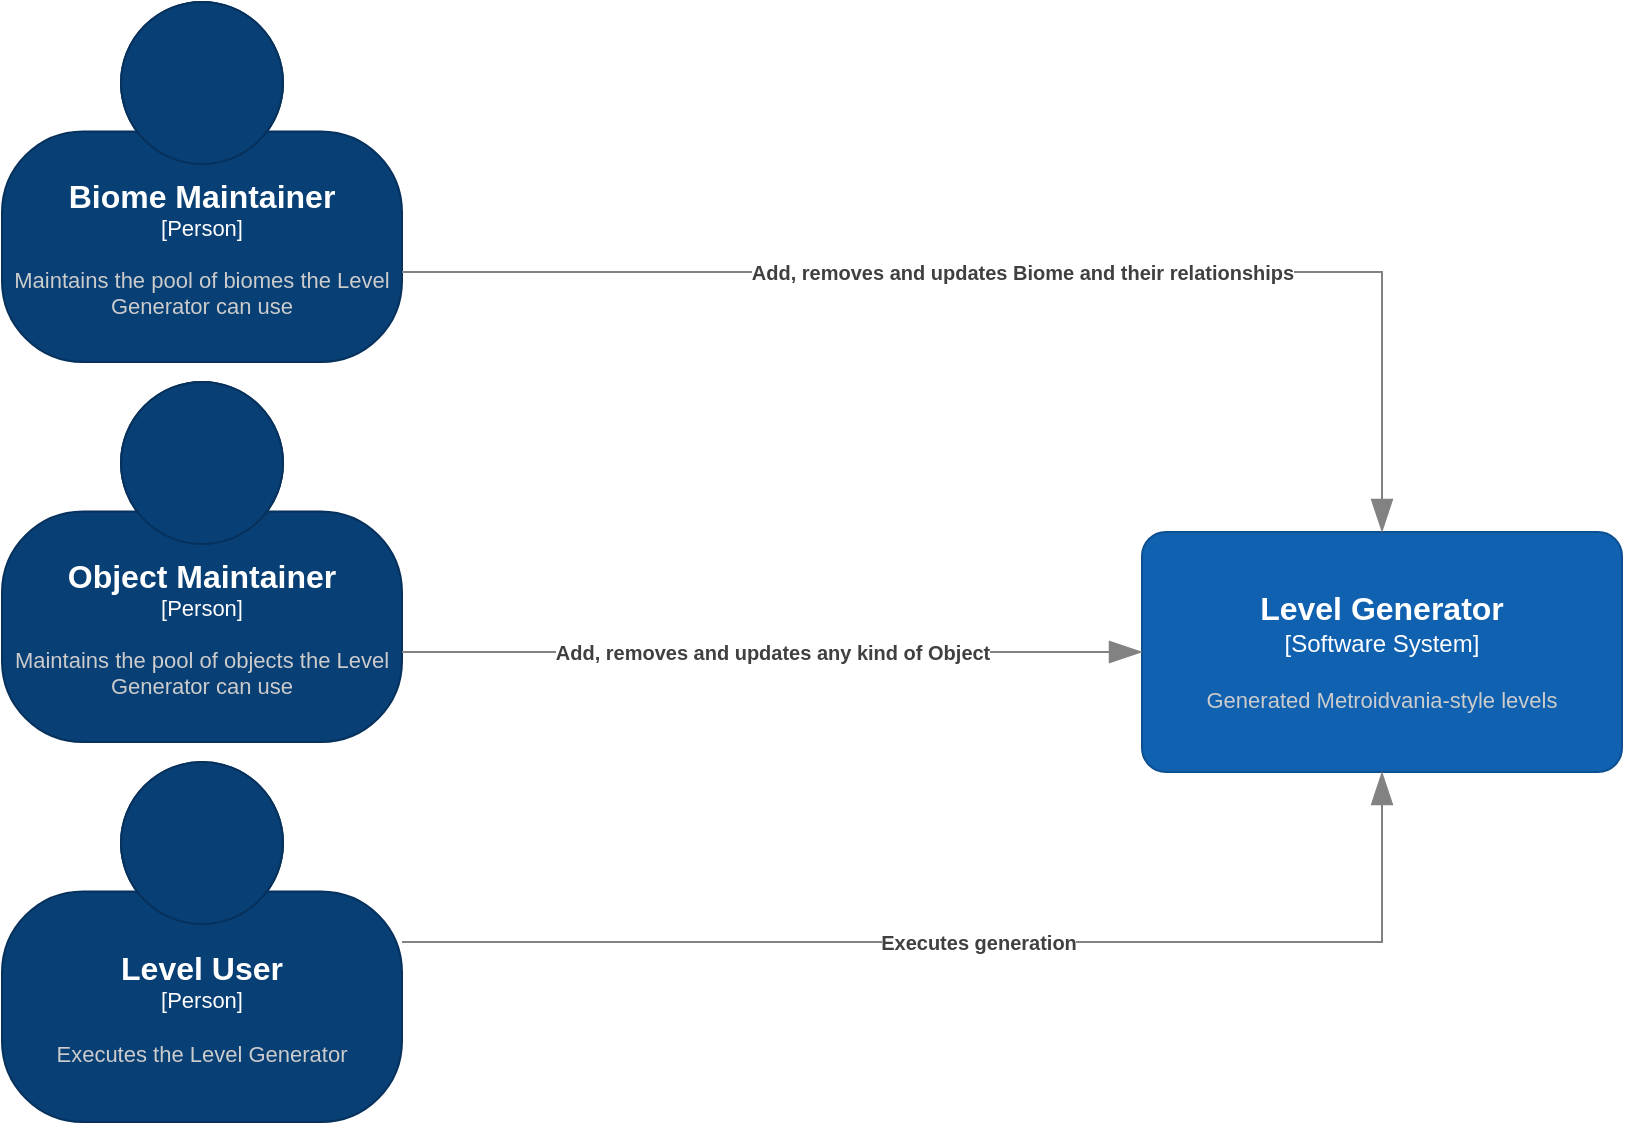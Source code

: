 <mxfile version="21.1.5" type="device" pages="5">
  <diagram name="system_context" id="OInFYN1Y5mzxWiYl3ke1">
    <mxGraphModel dx="1434" dy="1182" grid="1" gridSize="10" guides="1" tooltips="1" connect="1" arrows="1" fold="1" page="1" pageScale="1" pageWidth="100" pageHeight="100" math="0" shadow="0">
      <root>
        <mxCell id="0" />
        <mxCell id="1" parent="0" />
        <object placeholders="1" c4Name="Level User" c4Type="Person" c4Description="Executes the Level Generator" label="&lt;font style=&quot;font-size: 16px&quot;&gt;&lt;b&gt;%c4Name%&lt;/b&gt;&lt;/font&gt;&lt;div&gt;[%c4Type%]&lt;/div&gt;&lt;br&gt;&lt;div&gt;&lt;font style=&quot;font-size: 11px&quot;&gt;&lt;font color=&quot;#cccccc&quot;&gt;%c4Description%&lt;/font&gt;&lt;/div&gt;" id="Y4dOB1UeXYec4BKIz-Zp-1">
          <mxCell style="html=1;fontSize=11;dashed=0;whiteSpace=wrap;fillColor=#083F75;strokeColor=#06315C;fontColor=#ffffff;shape=mxgraph.c4.person2;align=center;metaEdit=1;points=[[0.5,0,0],[1,0.5,0],[1,0.75,0],[0.75,1,0],[0.5,1,0],[0.25,1,0],[0,0.75,0],[0,0.5,0]];resizable=0;" parent="1" vertex="1">
            <mxGeometry x="50" width="200" height="180" as="geometry" />
          </mxCell>
        </object>
        <object placeholders="1" c4Name="Level Generator" c4Type="Software System" c4Description="Generated Metroidvania-style levels" label="&lt;font style=&quot;font-size: 16px&quot;&gt;&lt;b&gt;%c4Name%&lt;/b&gt;&lt;/font&gt;&lt;div&gt;[%c4Type%]&lt;/div&gt;&lt;br&gt;&lt;div&gt;&lt;font style=&quot;font-size: 11px&quot;&gt;&lt;font color=&quot;#cccccc&quot;&gt;%c4Description%&lt;/font&gt;&lt;/div&gt;" id="Y4dOB1UeXYec4BKIz-Zp-2">
          <mxCell style="rounded=1;whiteSpace=wrap;html=1;labelBackgroundColor=none;fillColor=#1061B0;fontColor=#ffffff;align=center;arcSize=10;strokeColor=#0D5091;metaEdit=1;resizable=0;points=[[0.25,0,0],[0.5,0,0],[0.75,0,0],[1,0.25,0],[1,0.5,0],[1,0.75,0],[0.75,1,0],[0.5,1,0],[0.25,1,0],[0,0.75,0],[0,0.5,0],[0,0.25,0]];" parent="1" vertex="1">
            <mxGeometry x="620" y="-115" width="240" height="120" as="geometry" />
          </mxCell>
        </object>
        <object placeholders="1" c4Type="Relationship" c4Description="Executes generation" label="&lt;div style=&quot;text-align: left&quot;&gt;&lt;div style=&quot;text-align: center&quot;&gt;&lt;b&gt;%c4Description%&lt;/b&gt;&lt;/div&gt;" id="Y4dOB1UeXYec4BKIz-Zp-3">
          <mxCell style="endArrow=blockThin;html=1;fontSize=10;fontColor=#404040;strokeWidth=1;endFill=1;strokeColor=#828282;elbow=vertical;metaEdit=1;endSize=14;startSize=14;jumpStyle=arc;jumpSize=16;rounded=0;edgeStyle=orthogonalEdgeStyle;exitX=1;exitY=0.5;exitDx=0;exitDy=0;exitPerimeter=0;entryX=0.5;entryY=1;entryDx=0;entryDy=0;entryPerimeter=0;" parent="1" source="Y4dOB1UeXYec4BKIz-Zp-1" target="Y4dOB1UeXYec4BKIz-Zp-2" edge="1">
            <mxGeometry width="240" relative="1" as="geometry">
              <mxPoint x="290" y="280" as="sourcePoint" />
              <mxPoint x="530" y="280" as="targetPoint" />
            </mxGeometry>
          </mxCell>
        </object>
        <object placeholders="1" c4Name="Object Maintainer" c4Type="Person" c4Description="Maintains the pool of objects the Level Generator can use" label="&lt;font style=&quot;font-size: 16px&quot;&gt;&lt;b&gt;%c4Name%&lt;/b&gt;&lt;/font&gt;&lt;div&gt;[%c4Type%]&lt;/div&gt;&lt;br&gt;&lt;div&gt;&lt;font style=&quot;font-size: 11px&quot;&gt;&lt;font color=&quot;#cccccc&quot;&gt;%c4Description%&lt;/font&gt;&lt;/div&gt;" id="PJ5AyOki6wyjUTc67J_w-1">
          <mxCell style="html=1;fontSize=11;dashed=0;whiteSpace=wrap;fillColor=#083F75;strokeColor=#06315C;fontColor=#ffffff;shape=mxgraph.c4.person2;align=center;metaEdit=1;points=[[0.5,0,0],[1,0.5,0],[1,0.75,0],[0.75,1,0],[0.5,1,0],[0.25,1,0],[0,0.75,0],[0,0.5,0]];resizable=0;" parent="1" vertex="1">
            <mxGeometry x="50" y="-190" width="200" height="180" as="geometry" />
          </mxCell>
        </object>
        <object placeholders="1" c4Name="Biome Maintainer" c4Type="Person" c4Description="Maintains the pool of biomes the Level Generator can use" label="&lt;font style=&quot;font-size: 16px&quot;&gt;&lt;b&gt;%c4Name%&lt;/b&gt;&lt;/font&gt;&lt;div&gt;[%c4Type%]&lt;/div&gt;&lt;br&gt;&lt;div&gt;&lt;font style=&quot;font-size: 11px&quot;&gt;&lt;font color=&quot;#cccccc&quot;&gt;%c4Description%&lt;/font&gt;&lt;/div&gt;" id="PJ5AyOki6wyjUTc67J_w-2">
          <mxCell style="html=1;fontSize=11;dashed=0;whiteSpace=wrap;fillColor=#083F75;strokeColor=#06315C;fontColor=#ffffff;shape=mxgraph.c4.person2;align=center;metaEdit=1;points=[[0.5,0,0],[1,0.5,0],[1,0.75,0],[0.75,1,0],[0.5,1,0],[0.25,1,0],[0,0.75,0],[0,0.5,0]];resizable=0;" parent="1" vertex="1">
            <mxGeometry x="50" y="-380" width="200" height="180" as="geometry" />
          </mxCell>
        </object>
        <object placeholders="1" c4Type="Relationship" c4Description="Add, removes and updates Biome and their relationships" label="&lt;div style=&quot;text-align: left&quot;&gt;&lt;div style=&quot;text-align: center&quot;&gt;&lt;b&gt;%c4Description%&lt;/b&gt;&lt;/div&gt;" id="PJ5AyOki6wyjUTc67J_w-3">
          <mxCell style="endArrow=blockThin;html=1;fontSize=10;fontColor=#404040;strokeWidth=1;endFill=1;strokeColor=#828282;elbow=vertical;metaEdit=1;endSize=14;startSize=14;jumpStyle=arc;jumpSize=16;rounded=0;edgeStyle=orthogonalEdgeStyle;exitX=1;exitY=0.75;exitDx=0;exitDy=0;exitPerimeter=0;entryX=0.5;entryY=0;entryDx=0;entryDy=0;entryPerimeter=0;" parent="1" source="PJ5AyOki6wyjUTc67J_w-2" target="Y4dOB1UeXYec4BKIz-Zp-2" edge="1">
            <mxGeometry width="240" relative="1" as="geometry">
              <mxPoint x="340" y="-220" as="sourcePoint" />
              <mxPoint x="730" y="-160" as="targetPoint" />
            </mxGeometry>
          </mxCell>
        </object>
        <object placeholders="1" c4Type="Relationship" c4Description="Add, removes and updates any kind of Object" label="&lt;div style=&quot;text-align: left&quot;&gt;&lt;div style=&quot;text-align: center&quot;&gt;&lt;b&gt;%c4Description%&lt;/b&gt;&lt;/div&gt;" id="PJ5AyOki6wyjUTc67J_w-4">
          <mxCell style="endArrow=blockThin;html=1;fontSize=10;fontColor=#404040;strokeWidth=1;endFill=1;strokeColor=#828282;elbow=vertical;metaEdit=1;endSize=14;startSize=14;jumpStyle=arc;jumpSize=16;rounded=0;edgeStyle=orthogonalEdgeStyle;exitX=1;exitY=0.75;exitDx=0;exitDy=0;exitPerimeter=0;entryX=0;entryY=0.5;entryDx=0;entryDy=0;entryPerimeter=0;" parent="1" source="PJ5AyOki6wyjUTc67J_w-1" target="Y4dOB1UeXYec4BKIz-Zp-2" edge="1">
            <mxGeometry width="240" relative="1" as="geometry">
              <mxPoint x="260" y="-235" as="sourcePoint" />
              <mxPoint x="650" y="40" as="targetPoint" />
            </mxGeometry>
          </mxCell>
        </object>
      </root>
    </mxGraphModel>
  </diagram>
  <diagram id="Wvemb6n94fzyfaaXXycy" name="container">
    <mxGraphModel dx="1634" dy="882" grid="1" gridSize="10" guides="1" tooltips="1" connect="1" arrows="1" fold="1" page="1" pageScale="1" pageWidth="100" pageHeight="100" math="0" shadow="0">
      <root>
        <mxCell id="0" />
        <mxCell id="1" parent="0" />
        <object placeholders="1" c4Name="Level User" c4Type="Person" c4Description="Executes the Level Generator" label="&lt;font style=&quot;font-size: 16px&quot;&gt;&lt;b&gt;%c4Name%&lt;/b&gt;&lt;/font&gt;&lt;div&gt;[%c4Type%]&lt;/div&gt;&lt;br&gt;&lt;div&gt;&lt;font style=&quot;font-size: 11px&quot;&gt;&lt;font color=&quot;#cccccc&quot;&gt;%c4Description%&lt;/font&gt;&lt;/div&gt;" id="jP5kgkoJThXShKxS2Pul-1">
          <mxCell style="html=1;fontSize=11;dashed=0;whiteSpace=wrap;fillColor=#083F75;strokeColor=#06315C;fontColor=#ffffff;shape=mxgraph.c4.person2;align=center;metaEdit=1;points=[[0.5,0,0],[1,0.5,0],[1,0.75,0],[0.75,1,0],[0.5,1,0],[0.25,1,0],[0,0.75,0],[0,0.5,0]];resizable=0;" parent="1" vertex="1">
            <mxGeometry x="470" y="-30" width="200" height="180" as="geometry" />
          </mxCell>
        </object>
        <object placeholders="1" c4Name="Object Maintainer" c4Type="Person" c4Description="Maintains the pool of objects the Level Generator can use" label="&lt;font style=&quot;font-size: 16px&quot;&gt;&lt;b&gt;%c4Name%&lt;/b&gt;&lt;/font&gt;&lt;div&gt;[%c4Type%]&lt;/div&gt;&lt;br&gt;&lt;div&gt;&lt;font style=&quot;font-size: 11px&quot;&gt;&lt;font color=&quot;#cccccc&quot;&gt;%c4Description%&lt;/font&gt;&lt;/div&gt;" id="jP5kgkoJThXShKxS2Pul-2">
          <mxCell style="html=1;fontSize=11;dashed=0;whiteSpace=wrap;fillColor=#083F75;strokeColor=#06315C;fontColor=#ffffff;shape=mxgraph.c4.person2;align=center;metaEdit=1;points=[[0.5,0,0],[1,0.5,0],[1,0.75,0],[0.75,1,0],[0.5,1,0],[0.25,1,0],[0,0.75,0],[0,0.5,0]];resizable=0;" parent="1" vertex="1">
            <mxGeometry x="195" y="-30" width="200" height="180" as="geometry" />
          </mxCell>
        </object>
        <object placeholders="1" c4Name="Biome Maintainer" c4Type="Person" c4Description="Maintains the pool of biomes the Level Generator can use" label="&lt;font style=&quot;font-size: 16px&quot;&gt;&lt;b&gt;%c4Name%&lt;/b&gt;&lt;/font&gt;&lt;div&gt;[%c4Type%]&lt;/div&gt;&lt;br&gt;&lt;div&gt;&lt;font style=&quot;font-size: 11px&quot;&gt;&lt;font color=&quot;#cccccc&quot;&gt;%c4Description%&lt;/font&gt;&lt;/div&gt;" id="jP5kgkoJThXShKxS2Pul-3">
          <mxCell style="html=1;fontSize=11;dashed=0;whiteSpace=wrap;fillColor=#083F75;strokeColor=#06315C;fontColor=#ffffff;shape=mxgraph.c4.person2;align=center;metaEdit=1;points=[[0.5,0,0],[1,0.5,0],[1,0.75,0],[0.75,1,0],[0.5,1,0],[0.25,1,0],[0,0.75,0],[0,0.5,0]];resizable=0;" parent="1" vertex="1">
            <mxGeometry x="-80" y="-30" width="200" height="180" as="geometry" />
          </mxCell>
        </object>
        <object placeholders="1" c4Name="Level Generator" c4Type="SystemScopeBoundary" c4Application="Software System" label="&lt;font style=&quot;font-size: 16px&quot;&gt;&lt;b&gt;&lt;div style=&quot;text-align: left&quot;&gt;%c4Name%&lt;/div&gt;&lt;/b&gt;&lt;/font&gt;&lt;div style=&quot;text-align: left&quot;&gt;[%c4Application%]&lt;/div&gt;" id="jP5kgkoJThXShKxS2Pul-4">
          <mxCell style="rounded=1;fontSize=11;whiteSpace=wrap;html=1;dashed=1;arcSize=20;fillColor=none;strokeColor=#666666;fontColor=#333333;labelBackgroundColor=none;align=left;verticalAlign=bottom;labelBorderColor=none;spacingTop=0;spacing=10;dashPattern=8 4;metaEdit=1;rotatable=0;perimeter=rectanglePerimeter;noLabel=0;labelPadding=0;allowArrows=0;connectable=0;expand=0;recursiveResize=0;editable=1;pointerEvents=0;absoluteArcSize=1;points=[[0.25,0,0],[0.5,0,0],[0.75,0,0],[1,0.25,0],[1,0.5,0],[1,0.75,0],[0.75,1,0],[0.5,1,0],[0.25,1,0],[0,0.75,0],[0,0.5,0],[0,0.25,0]];" parent="1" vertex="1">
            <mxGeometry x="-110" y="200" width="810" height="540" as="geometry" />
          </mxCell>
        </object>
        <object placeholders="1" c4Name="Biome Manager" c4Type="Container" c4Technology="Command Line Interface" c4Description="Allows creation, removal and update of Biome data" label="&lt;font style=&quot;font-size: 16px&quot;&gt;&lt;b&gt;%c4Name%&lt;/b&gt;&lt;/font&gt;&lt;div&gt;[%c4Type%: %c4Technology%]&lt;/div&gt;&lt;br&gt;&lt;div&gt;&lt;font style=&quot;font-size: 11px&quot;&gt;&lt;font color=&quot;#E6E6E6&quot;&gt;%c4Description%&lt;/font&gt;&lt;/div&gt;" id="VWhEJTYJCBB3GA1cQpmE-1">
          <mxCell style="rounded=1;whiteSpace=wrap;html=1;fontSize=11;labelBackgroundColor=none;fillColor=#23A2D9;fontColor=#ffffff;align=center;arcSize=10;strokeColor=#0E7DAD;metaEdit=1;resizable=0;points=[[0.25,0,0],[0.5,0,0],[0.75,0,0],[1,0.25,0],[1,0.5,0],[1,0.75,0],[0.75,1,0],[0.5,1,0],[0.25,1,0],[0,0.75,0],[0,0.5,0],[0,0.25,0]];" parent="1" vertex="1">
            <mxGeometry x="-100" y="230" width="240" height="120" as="geometry" />
          </mxCell>
        </object>
        <object placeholders="1" c4Name="Object Manager" c4Type="Container" c4Technology="Command Line Interface" c4Description="Allows creation, removal and update of Object data" label="&lt;font style=&quot;font-size: 16px&quot;&gt;&lt;b&gt;%c4Name%&lt;/b&gt;&lt;/font&gt;&lt;div&gt;[%c4Type%: %c4Technology%]&lt;/div&gt;&lt;br&gt;&lt;div&gt;&lt;font style=&quot;font-size: 11px&quot;&gt;&lt;font color=&quot;#E6E6E6&quot;&gt;%c4Description%&lt;/font&gt;&lt;/div&gt;" id="VWhEJTYJCBB3GA1cQpmE-2">
          <mxCell style="rounded=1;whiteSpace=wrap;html=1;fontSize=11;labelBackgroundColor=none;fillColor=#23A2D9;fontColor=#ffffff;align=center;arcSize=10;strokeColor=#0E7DAD;metaEdit=1;resizable=0;points=[[0.25,0,0],[0.5,0,0],[0.75,0,0],[1,0.25,0],[1,0.5,0],[1,0.75,0],[0.75,1,0],[0.5,1,0],[0.25,1,0],[0,0.75,0],[0,0.5,0],[0,0.25,0]];" parent="1" vertex="1">
            <mxGeometry x="175" y="230" width="240" height="120" as="geometry" />
          </mxCell>
        </object>
        <object placeholders="1" c4Name="Generator Executor" c4Type="Container" c4Technology="Command Line Interface" c4Description="Executes the Level Generation" label="&lt;font style=&quot;font-size: 16px&quot;&gt;&lt;b&gt;%c4Name%&lt;/b&gt;&lt;/font&gt;&lt;div&gt;[%c4Type%: %c4Technology%]&lt;/div&gt;&lt;br&gt;&lt;div&gt;&lt;font style=&quot;font-size: 11px&quot;&gt;&lt;font color=&quot;#E6E6E6&quot;&gt;%c4Description%&lt;/font&gt;&lt;/div&gt;" id="VWhEJTYJCBB3GA1cQpmE-3">
          <mxCell style="rounded=1;whiteSpace=wrap;html=1;fontSize=11;labelBackgroundColor=none;fillColor=#23A2D9;fontColor=#ffffff;align=center;arcSize=10;strokeColor=#0E7DAD;metaEdit=1;resizable=0;points=[[0.25,0,0],[0.5,0,0],[0.75,0,0],[1,0.25,0],[1,0.5,0],[1,0.75,0],[0.75,1,0],[0.5,1,0],[0.25,1,0],[0,0.75,0],[0,0.5,0],[0,0.25,0]];" parent="1" vertex="1">
            <mxGeometry x="450" y="230" width="240" height="120" as="geometry" />
          </mxCell>
        </object>
        <object placeholders="1" c4Type="Relationship" c4Description="Add, removes and updates Biome and their relationships" label="&lt;div style=&quot;text-align: left&quot;&gt;&lt;div style=&quot;text-align: center&quot;&gt;&lt;b&gt;%c4Description%&lt;/b&gt;&lt;/div&gt;" id="BXwlC4f6af_bhIBCQDAp-1">
          <mxCell style="endArrow=blockThin;html=1;fontSize=10;fontColor=#404040;strokeWidth=1;endFill=1;strokeColor=#828282;elbow=vertical;metaEdit=1;endSize=14;startSize=14;jumpStyle=arc;jumpSize=16;rounded=0;edgeStyle=orthogonalEdgeStyle;exitX=0.5;exitY=1;exitDx=0;exitDy=0;exitPerimeter=0;entryX=0.5;entryY=0;entryDx=0;entryDy=0;entryPerimeter=0;" parent="1" source="jP5kgkoJThXShKxS2Pul-3" target="VWhEJTYJCBB3GA1cQpmE-1" edge="1">
            <mxGeometry width="240" relative="1" as="geometry">
              <mxPoint x="250" y="-245" as="sourcePoint" />
              <mxPoint x="740" y="-115" as="targetPoint" />
            </mxGeometry>
          </mxCell>
        </object>
        <object placeholders="1" c4Type="Relationship" c4Description="Add, removes and updates any kind of Object" label="&lt;div style=&quot;text-align: left&quot;&gt;&lt;div style=&quot;text-align: center&quot;&gt;&lt;b&gt;%c4Description%&lt;/b&gt;&lt;/div&gt;" id="HJcD4Z9J997lRdy4jllH-1">
          <mxCell style="endArrow=blockThin;html=1;fontSize=10;fontColor=#404040;strokeWidth=1;endFill=1;strokeColor=#828282;elbow=vertical;metaEdit=1;endSize=14;startSize=14;jumpStyle=arc;jumpSize=16;rounded=0;edgeStyle=orthogonalEdgeStyle;exitX=0.5;exitY=1;exitDx=0;exitDy=0;exitPerimeter=0;entryX=0.5;entryY=0;entryDx=0;entryDy=0;entryPerimeter=0;" parent="1" source="jP5kgkoJThXShKxS2Pul-2" target="VWhEJTYJCBB3GA1cQpmE-2" edge="1">
            <mxGeometry width="240" relative="1" as="geometry">
              <mxPoint x="250" y="-55" as="sourcePoint" />
              <mxPoint x="620" y="-55" as="targetPoint" />
            </mxGeometry>
          </mxCell>
        </object>
        <object placeholders="1" c4Type="Relationship" c4Description="Executes generation" label="&lt;div style=&quot;text-align: left&quot;&gt;&lt;div style=&quot;text-align: center&quot;&gt;&lt;b&gt;%c4Description%&lt;/b&gt;&lt;/div&gt;" id="-VlEiRs-ResTuGpSHVrr-1">
          <mxCell style="endArrow=blockThin;html=1;fontSize=10;fontColor=#404040;strokeWidth=1;endFill=1;strokeColor=#828282;elbow=vertical;metaEdit=1;endSize=14;startSize=14;jumpStyle=arc;jumpSize=16;rounded=0;edgeStyle=orthogonalEdgeStyle;exitX=0.5;exitY=1;exitDx=0;exitDy=0;exitPerimeter=0;entryX=0.5;entryY=0;entryDx=0;entryDy=0;entryPerimeter=0;" parent="1" source="jP5kgkoJThXShKxS2Pul-1" target="VWhEJTYJCBB3GA1cQpmE-3" edge="1">
            <mxGeometry width="240" relative="1" as="geometry">
              <mxPoint x="250" y="90" as="sourcePoint" />
              <mxPoint x="740" y="5" as="targetPoint" />
            </mxGeometry>
          </mxCell>
        </object>
        <object placeholders="1" c4Type="Data Repository" c4Container="Container" c4Technology="SQLite" c4Description="Stores data for Biomes and Objects for the Level Generator" label="&lt;font style=&quot;font-size: 16px&quot;&gt;&lt;b&gt;%c4Type%&lt;/b&gt;&lt;/font&gt;&lt;div&gt;[%c4Container%:&amp;nbsp;%c4Technology%]&lt;/div&gt;&lt;br&gt;&lt;div&gt;&lt;font style=&quot;font-size: 11px&quot;&gt;&lt;font color=&quot;#E6E6E6&quot;&gt;%c4Description%&lt;/font&gt;&lt;/div&gt;" id="-VlEiRs-ResTuGpSHVrr-2">
          <mxCell style="shape=cylinder3;size=15;whiteSpace=wrap;html=1;boundedLbl=1;rounded=0;labelBackgroundColor=none;fillColor=#23A2D9;fontSize=12;fontColor=#ffffff;align=center;strokeColor=#0E7DAD;metaEdit=1;points=[[0.5,0,0],[1,0.25,0],[1,0.5,0],[1,0.75,0],[0.5,1,0],[0,0.75,0],[0,0.5,0],[0,0.25,0]];resizable=0;" parent="1" vertex="1">
            <mxGeometry x="175" y="610" width="240" height="120" as="geometry" />
          </mxCell>
        </object>
        <object placeholders="1" c4Type="Relationship" c4Description="Maintains Biome data" label="&lt;div style=&quot;text-align: left&quot;&gt;&lt;div style=&quot;text-align: center&quot;&gt;&lt;b&gt;%c4Description%&lt;/b&gt;&lt;/div&gt;" id="-VlEiRs-ResTuGpSHVrr-3">
          <mxCell style="endArrow=blockThin;html=1;fontSize=10;fontColor=#404040;strokeWidth=1;endFill=1;strokeColor=#828282;elbow=vertical;metaEdit=1;endSize=14;startSize=14;jumpStyle=arc;jumpSize=16;rounded=0;edgeStyle=orthogonalEdgeStyle;exitX=0.5;exitY=1;exitDx=0;exitDy=0;exitPerimeter=0;entryX=0;entryY=0.5;entryDx=0;entryDy=0;entryPerimeter=0;" parent="1" source="VWhEJTYJCBB3GA1cQpmE-1" target="IqG08TgOi3Z-mOQKZ0hK-1" edge="1">
            <mxGeometry width="240" relative="1" as="geometry">
              <mxPoint x="180" y="330" as="sourcePoint" />
              <mxPoint x="420" y="330" as="targetPoint" />
            </mxGeometry>
          </mxCell>
        </object>
        <object placeholders="1" c4Type="Relationship" c4Description="Queries data for biomes and objects" label="&lt;div style=&quot;text-align: left&quot;&gt;&lt;div style=&quot;text-align: center&quot;&gt;&lt;b&gt;%c4Description%&lt;/b&gt;&lt;/div&gt;" id="-VlEiRs-ResTuGpSHVrr-4">
          <mxCell style="endArrow=blockThin;html=1;fontSize=10;fontColor=#404040;strokeWidth=1;endFill=1;strokeColor=#828282;elbow=vertical;metaEdit=1;endSize=14;startSize=14;jumpStyle=arc;jumpSize=16;rounded=0;edgeStyle=orthogonalEdgeStyle;exitX=0.5;exitY=1;exitDx=0;exitDy=0;exitPerimeter=0;entryX=1;entryY=0.5;entryDx=0;entryDy=0;entryPerimeter=0;" parent="1" source="VWhEJTYJCBB3GA1cQpmE-3" target="IqG08TgOi3Z-mOQKZ0hK-1" edge="1">
            <mxGeometry width="240" relative="1" as="geometry">
              <mxPoint x="30" y="360" as="sourcePoint" />
              <mxPoint x="185" y="500" as="targetPoint" />
            </mxGeometry>
          </mxCell>
        </object>
        <object placeholders="1" c4Type="Relationship" c4Description="Maintains Biome data" label="&lt;div style=&quot;text-align: left&quot;&gt;&lt;div style=&quot;text-align: center&quot;&gt;&lt;b&gt;%c4Description%&lt;/b&gt;&lt;/div&gt;" id="-VlEiRs-ResTuGpSHVrr-5">
          <mxCell style="endArrow=blockThin;html=1;fontSize=10;fontColor=#404040;strokeWidth=1;endFill=1;strokeColor=#828282;elbow=vertical;metaEdit=1;endSize=14;startSize=14;jumpStyle=arc;jumpSize=16;rounded=0;edgeStyle=orthogonalEdgeStyle;exitX=0.5;exitY=1;exitDx=0;exitDy=0;exitPerimeter=0;entryX=0.5;entryY=0;entryDx=0;entryDy=0;entryPerimeter=0;" parent="1" source="VWhEJTYJCBB3GA1cQpmE-2" target="IqG08TgOi3Z-mOQKZ0hK-1" edge="1">
            <mxGeometry width="240" relative="1" as="geometry">
              <mxPoint x="180" y="330" as="sourcePoint" />
              <mxPoint x="420" y="330" as="targetPoint" />
            </mxGeometry>
          </mxCell>
        </object>
        <object placeholders="1" c4Name="Data Communication Layer" c4Type="Container" c4Technology="Application Service" c4Description="Abstracts the Data Communication" label="&lt;font style=&quot;font-size: 16px&quot;&gt;&lt;b&gt;%c4Name%&lt;/b&gt;&lt;/font&gt;&lt;div&gt;[%c4Type%: %c4Technology%]&lt;/div&gt;&lt;br&gt;&lt;div&gt;&lt;font style=&quot;font-size: 11px&quot;&gt;&lt;font color=&quot;#E6E6E6&quot;&gt;%c4Description%&lt;/font&gt;&lt;/div&gt;" id="IqG08TgOi3Z-mOQKZ0hK-1">
          <mxCell style="rounded=1;whiteSpace=wrap;html=1;fontSize=11;labelBackgroundColor=none;fillColor=#23A2D9;fontColor=#ffffff;align=center;arcSize=10;strokeColor=#0E7DAD;metaEdit=1;resizable=0;points=[[0.25,0,0],[0.5,0,0],[0.75,0,0],[1,0.25,0],[1,0.5,0],[1,0.75,0],[0.75,1,0],[0.5,1,0],[0.25,1,0],[0,0.75,0],[0,0.5,0],[0,0.25,0]];" parent="1" vertex="1">
            <mxGeometry x="175" y="420" width="240" height="120" as="geometry" />
          </mxCell>
        </object>
        <object placeholders="1" c4Type="Relationship" c4Description="Communicates with the Database" label="&lt;div style=&quot;text-align: left&quot;&gt;&lt;div style=&quot;text-align: center&quot;&gt;&lt;b&gt;%c4Description%&lt;/b&gt;&lt;/div&gt;" id="IqG08TgOi3Z-mOQKZ0hK-2">
          <mxCell style="endArrow=blockThin;html=1;fontSize=10;fontColor=#404040;strokeWidth=1;endFill=1;strokeColor=#828282;elbow=vertical;metaEdit=1;endSize=14;startSize=14;jumpStyle=arc;jumpSize=16;rounded=0;edgeStyle=orthogonalEdgeStyle;exitX=0.5;exitY=1;exitDx=0;exitDy=0;exitPerimeter=0;" parent="1" source="IqG08TgOi3Z-mOQKZ0hK-1" target="-VlEiRs-ResTuGpSHVrr-2" edge="1">
            <mxGeometry width="240" relative="1" as="geometry">
              <mxPoint x="130" y="600" as="sourcePoint" />
              <mxPoint x="370" y="600" as="targetPoint" />
            </mxGeometry>
          </mxCell>
        </object>
      </root>
    </mxGraphModel>
  </diagram>
  <diagram id="zqYIOyn8q7sP_k8q0uLV" name="component_biome_manager">
    <mxGraphModel dx="1734" dy="1282" grid="1" gridSize="10" guides="1" tooltips="1" connect="1" arrows="1" fold="1" page="1" pageScale="1" pageWidth="100" pageHeight="100" math="0" shadow="0">
      <root>
        <mxCell id="0" />
        <mxCell id="1" parent="0" />
        <object placeholders="1" c4Name="Biome Manager" c4Type="ContainerScopeBoundary" c4Application="Component" label="&lt;font style=&quot;font-size: 16px&quot;&gt;&lt;b&gt;&lt;div style=&quot;text-align: left&quot;&gt;%c4Name%&lt;/div&gt;&lt;/b&gt;&lt;/font&gt;&lt;div style=&quot;text-align: left&quot;&gt;[%c4Application%]&lt;/div&gt;" id="EwVbXPRP9sxF-NTtvM27-1">
          <mxCell style="rounded=1;fontSize=11;whiteSpace=wrap;html=1;dashed=1;arcSize=20;fillColor=none;strokeColor=#666666;fontColor=#333333;labelBackgroundColor=none;align=left;verticalAlign=bottom;labelBorderColor=none;spacingTop=0;spacing=10;dashPattern=8 4;metaEdit=1;rotatable=0;perimeter=rectanglePerimeter;noLabel=0;labelPadding=0;allowArrows=0;connectable=0;expand=0;recursiveResize=0;editable=1;pointerEvents=0;absoluteArcSize=1;points=[[0.25,0,0],[0.5,0,0],[0.75,0,0],[1,0.25,0],[1,0.5,0],[1,0.75,0],[0.75,1,0],[0.5,1,0],[0.25,1,0],[0,0.75,0],[0,0.5,0],[0,0.25,0]];" parent="1" vertex="1">
            <mxGeometry x="-290" y="-200" width="600" height="530" as="geometry" />
          </mxCell>
        </object>
        <object placeholders="1" c4Name="Biome Maintainer" c4Type="Person" c4Description="Maintains the pool of biomes the Level Generator can use" label="&lt;font style=&quot;font-size: 16px&quot;&gt;&lt;b&gt;%c4Name%&lt;/b&gt;&lt;/font&gt;&lt;div&gt;[%c4Type%]&lt;/div&gt;&lt;br&gt;&lt;div&gt;&lt;font style=&quot;font-size: 11px&quot;&gt;&lt;font color=&quot;#cccccc&quot;&gt;%c4Description%&lt;/font&gt;&lt;/div&gt;" id="R4I9tnU0rdeFU0TT8gSV-1">
          <mxCell style="html=1;fontSize=11;dashed=0;whiteSpace=wrap;fillColor=#083F75;strokeColor=#06315C;fontColor=#ffffff;shape=mxgraph.c4.person2;align=center;metaEdit=1;points=[[0.5,0,0],[1,0.5,0],[1,0.75,0],[0.75,1,0],[0.5,1,0],[0.25,1,0],[0,0.75,0],[0,0.5,0]];resizable=0;" parent="1" vertex="1">
            <mxGeometry x="-260" y="-430" width="200" height="180" as="geometry" />
          </mxCell>
        </object>
        <object placeholders="1" c4Name="Data Communication Layer" c4Type="Container" c4Technology="Application Service" c4Description="Abstracts the Data Communication" label="&lt;font style=&quot;font-size: 16px&quot;&gt;&lt;b&gt;%c4Name%&lt;/b&gt;&lt;/font&gt;&lt;div&gt;[%c4Type%: %c4Technology%]&lt;/div&gt;&lt;br&gt;&lt;div&gt;&lt;font style=&quot;font-size: 11px&quot;&gt;&lt;font color=&quot;#E6E6E6&quot;&gt;%c4Description%&lt;/font&gt;&lt;/div&gt;" id="b8pa2J9rzOXRy-1Ji9LN-1">
          <mxCell style="rounded=1;whiteSpace=wrap;html=1;fontSize=11;labelBackgroundColor=none;fillColor=#23A2D9;fontColor=#ffffff;align=center;arcSize=10;strokeColor=#0E7DAD;metaEdit=1;resizable=0;points=[[0.25,0,0],[0.5,0,0],[0.75,0,0],[1,0.25,0],[1,0.5,0],[1,0.75,0],[0.75,1,0],[0.5,1,0],[0.25,1,0],[0,0.75,0],[0,0.5,0],[0,0.25,0]];" parent="1" vertex="1">
            <mxGeometry x="60" y="370" width="240" height="120" as="geometry" />
          </mxCell>
        </object>
        <object placeholders="1" c4Type="Data Repository" c4Container="Container" c4Technology="SQLite" c4Description="Stores data for Biomes and Objects for the Level Generator" label="&lt;font style=&quot;font-size: 16px&quot;&gt;&lt;b&gt;%c4Type%&lt;/b&gt;&lt;/font&gt;&lt;div&gt;[%c4Container%:&amp;nbsp;%c4Technology%]&lt;/div&gt;&lt;br&gt;&lt;div&gt;&lt;font style=&quot;font-size: 11px&quot;&gt;&lt;font color=&quot;#E6E6E6&quot;&gt;%c4Description%&lt;/font&gt;&lt;/div&gt;" id="0hOZpj7ZtAZ_xyuHKsfv-1">
          <mxCell style="shape=cylinder3;size=15;whiteSpace=wrap;html=1;boundedLbl=1;rounded=0;labelBackgroundColor=none;fillColor=#23A2D9;fontSize=12;fontColor=#ffffff;align=center;strokeColor=#0E7DAD;metaEdit=1;points=[[0.5,0,0],[1,0.25,0],[1,0.5,0],[1,0.75,0],[0.5,1,0],[0,0.75,0],[0,0.5,0],[0,0.25,0]];resizable=0;" parent="1" vertex="1">
            <mxGeometry x="60" y="540" width="240" height="120" as="geometry" />
          </mxCell>
        </object>
        <object placeholders="1" c4Type="Relationship" c4Description="Communicates with the Database" label="&lt;div style=&quot;text-align: left&quot;&gt;&lt;div style=&quot;text-align: center&quot;&gt;&lt;b&gt;%c4Description%&lt;/b&gt;&lt;/div&gt;" id="ORCsWjcQkJILE52-sA-P-1">
          <mxCell style="endArrow=blockThin;html=1;fontSize=10;fontColor=#404040;strokeWidth=1;endFill=1;strokeColor=#828282;elbow=vertical;metaEdit=1;endSize=14;startSize=14;jumpStyle=arc;jumpSize=16;rounded=0;edgeStyle=orthogonalEdgeStyle;exitX=0.5;exitY=1;exitDx=0;exitDy=0;exitPerimeter=0;entryX=0.5;entryY=0;entryDx=0;entryDy=0;entryPerimeter=0;" parent="1" source="b8pa2J9rzOXRy-1Ji9LN-1" target="0hOZpj7ZtAZ_xyuHKsfv-1" edge="1">
            <mxGeometry width="240" relative="1" as="geometry">
              <mxPoint x="295" y="540" as="sourcePoint" />
              <mxPoint x="295" y="610" as="targetPoint" />
            </mxGeometry>
          </mxCell>
        </object>
        <object placeholders="1" c4Name="CLI Controller" c4Type="Component" c4Technology="Service" c4Description="Translates CLI commands and responses" label="&lt;font style=&quot;font-size: 16px&quot;&gt;&lt;b&gt;%c4Name%&lt;/b&gt;&lt;/font&gt;&lt;div&gt;[%c4Type%: %c4Technology%]&lt;/div&gt;&lt;br&gt;&lt;div&gt;&lt;font style=&quot;font-size: 11px&quot;&gt;%c4Description%&lt;/font&gt;&lt;/div&gt;" id="igNXfVoQl_i_J19IIJwV-1">
          <mxCell style="rounded=1;whiteSpace=wrap;html=1;labelBackgroundColor=none;fillColor=#63BEF2;fontColor=#ffffff;align=center;arcSize=6;strokeColor=#2086C9;metaEdit=1;resizable=0;points=[[0.25,0,0],[0.5,0,0],[0.75,0,0],[1,0.25,0],[1,0.5,0],[1,0.75,0],[0.75,1,0],[0.5,1,0],[0.25,1,0],[0,0.75,0],[0,0.5,0],[0,0.25,0]];" parent="1" vertex="1">
            <mxGeometry x="-280" y="-190" width="240" height="120" as="geometry" />
          </mxCell>
        </object>
        <object placeholders="1" c4Name="Model Validator" c4Type="Component" c4Technology="Service" c4Description="Makes sure the models follow all rules" label="&lt;font style=&quot;font-size: 16px&quot;&gt;&lt;b&gt;%c4Name%&lt;/b&gt;&lt;/font&gt;&lt;div&gt;[%c4Type%: %c4Technology%]&lt;/div&gt;&lt;br&gt;&lt;div&gt;&lt;font style=&quot;font-size: 11px&quot;&gt;%c4Description%&lt;/font&gt;&lt;/div&gt;" id="igNXfVoQl_i_J19IIJwV-2">
          <mxCell style="rounded=1;whiteSpace=wrap;html=1;labelBackgroundColor=none;fillColor=#63BEF2;fontColor=#ffffff;align=center;arcSize=6;strokeColor=#2086C9;metaEdit=1;resizable=0;points=[[0.25,0,0],[0.5,0,0],[0.75,0,0],[1,0.25,0],[1,0.5,0],[1,0.75,0],[0.75,1,0],[0.5,1,0],[0.25,1,0],[0,0.75,0],[0,0.5,0],[0,0.25,0]];" parent="1" vertex="1">
            <mxGeometry x="60" y="-190" width="240" height="120" as="geometry" />
          </mxCell>
        </object>
        <object placeholders="1" c4Name="Log Manager" c4Type="Component" c4Technology="Service" c4Description="Manages logs and their configurations" label="&lt;font style=&quot;font-size: 16px&quot;&gt;&lt;b&gt;%c4Name%&lt;/b&gt;&lt;/font&gt;&lt;div&gt;[%c4Type%: %c4Technology%]&lt;/div&gt;&lt;br&gt;&lt;div&gt;&lt;font style=&quot;font-size: 11px&quot;&gt;%c4Description%&lt;/font&gt;&lt;/div&gt;" id="igNXfVoQl_i_J19IIJwV-3">
          <mxCell style="rounded=1;whiteSpace=wrap;html=1;labelBackgroundColor=none;fillColor=#63BEF2;fontColor=#ffffff;align=center;arcSize=6;strokeColor=#2086C9;metaEdit=1;resizable=0;points=[[0.25,0,0],[0.5,0,0],[0.75,0,0],[1,0.25,0],[1,0.5,0],[1,0.75,0],[0.75,1,0],[0.5,1,0],[0.25,1,0],[0,0.75,0],[0,0.5,0],[0,0.25,0]];" parent="1" vertex="1">
            <mxGeometry x="60" y="-60" width="240" height="120" as="geometry" />
          </mxCell>
        </object>
        <object placeholders="1" c4Name="Biome Models" c4Type="Component" c4Technology="Plain Old objects" c4Description="Definition of models used in this component" label="&lt;font style=&quot;font-size: 16px&quot;&gt;&lt;b&gt;%c4Name%&lt;/b&gt;&lt;/font&gt;&lt;div&gt;[%c4Type%: %c4Technology%]&lt;/div&gt;&lt;br&gt;&lt;div&gt;&lt;font style=&quot;font-size: 11px&quot;&gt;%c4Description%&lt;/font&gt;&lt;/div&gt;" id="igNXfVoQl_i_J19IIJwV-5">
          <mxCell style="rounded=1;whiteSpace=wrap;html=1;labelBackgroundColor=none;fillColor=#63BEF2;fontColor=#ffffff;align=center;arcSize=6;strokeColor=#2086C9;metaEdit=1;resizable=0;points=[[0.25,0,0],[0.5,0,0],[0.75,0,0],[1,0.25,0],[1,0.5,0],[1,0.75,0],[0.75,1,0],[0.5,1,0],[0.25,1,0],[0,0.75,0],[0,0.5,0],[0,0.25,0]];" parent="1" vertex="1">
            <mxGeometry x="60" y="70" width="240" height="120" as="geometry" />
          </mxCell>
        </object>
        <object placeholders="1" c4Name="Data Manager" c4Type="Component" c4Technology="Service" c4Description="Manages all communication to the Data Layer" label="&lt;font style=&quot;font-size: 16px&quot;&gt;&lt;b&gt;%c4Name%&lt;/b&gt;&lt;/font&gt;&lt;div&gt;[%c4Type%: %c4Technology%]&lt;/div&gt;&lt;br&gt;&lt;div&gt;&lt;font style=&quot;font-size: 11px&quot;&gt;%c4Description%&lt;/font&gt;&lt;/div&gt;" id="igNXfVoQl_i_J19IIJwV-6">
          <mxCell style="rounded=1;whiteSpace=wrap;html=1;labelBackgroundColor=none;fillColor=#63BEF2;fontColor=#ffffff;align=center;arcSize=6;strokeColor=#2086C9;metaEdit=1;resizable=0;points=[[0.25,0,0],[0.5,0,0],[0.75,0,0],[1,0.25,0],[1,0.5,0],[1,0.75,0],[0.75,1,0],[0.5,1,0],[0.25,1,0],[0,0.75,0],[0,0.5,0],[0,0.25,0]];" parent="1" vertex="1">
            <mxGeometry x="60" y="200" width="240" height="120" as="geometry" />
          </mxCell>
        </object>
        <object placeholders="1" c4Type="Relationship" c4Description="Executes" label="&lt;div style=&quot;text-align: left&quot;&gt;&lt;div style=&quot;text-align: center&quot;&gt;&lt;b&gt;%c4Description%&lt;/b&gt;&lt;/div&gt;" id="igNXfVoQl_i_J19IIJwV-7">
          <mxCell style="endArrow=blockThin;html=1;fontSize=10;fontColor=#404040;strokeWidth=1;endFill=1;strokeColor=#828282;elbow=vertical;metaEdit=1;endSize=14;startSize=14;jumpStyle=arc;jumpSize=16;rounded=0;edgeStyle=orthogonalEdgeStyle;exitX=1;exitY=0.5;exitDx=0;exitDy=0;exitPerimeter=0;entryX=0;entryY=0.5;entryDx=0;entryDy=0;entryPerimeter=0;" parent="1" source="igNXfVoQl_i_J19IIJwV-1" target="igNXfVoQl_i_J19IIJwV-2" edge="1">
            <mxGeometry width="240" relative="1" as="geometry">
              <mxPoint x="-70" y="150" as="sourcePoint" />
              <mxPoint x="150" y="-130" as="targetPoint" />
            </mxGeometry>
          </mxCell>
        </object>
        <object placeholders="1" c4Type="Relationship" c4Description="Writes to" label="&lt;div style=&quot;text-align: left&quot;&gt;&lt;div style=&quot;text-align: center&quot;&gt;&lt;b&gt;%c4Description%&lt;/b&gt;&lt;/div&gt;" id="igNXfVoQl_i_J19IIJwV-8">
          <mxCell style="endArrow=blockThin;html=1;fontSize=10;fontColor=#404040;strokeWidth=1;endFill=1;strokeColor=#828282;elbow=vertical;metaEdit=1;endSize=14;startSize=14;jumpStyle=arc;jumpSize=16;rounded=0;edgeStyle=orthogonalEdgeStyle;exitX=0.75;exitY=1;exitDx=0;exitDy=0;exitPerimeter=0;entryX=0;entryY=0.5;entryDx=0;entryDy=0;entryPerimeter=0;" parent="1" source="igNXfVoQl_i_J19IIJwV-1" target="igNXfVoQl_i_J19IIJwV-3" edge="1">
            <mxGeometry width="240" relative="1" as="geometry">
              <mxPoint x="-70" y="150" as="sourcePoint" />
              <mxPoint x="170" y="150" as="targetPoint" />
            </mxGeometry>
          </mxCell>
        </object>
        <object placeholders="1" c4Type="Relationship" c4Description="Manipulates" label="&lt;div style=&quot;text-align: left&quot;&gt;&lt;div style=&quot;text-align: center&quot;&gt;&lt;b&gt;%c4Description%&lt;/b&gt;&lt;/div&gt;" id="igNXfVoQl_i_J19IIJwV-9">
          <mxCell style="endArrow=blockThin;html=1;fontSize=10;fontColor=#404040;strokeWidth=1;endFill=1;strokeColor=#828282;elbow=vertical;metaEdit=1;endSize=14;startSize=14;jumpStyle=arc;jumpSize=16;rounded=0;edgeStyle=orthogonalEdgeStyle;exitX=0.5;exitY=1;exitDx=0;exitDy=0;exitPerimeter=0;entryX=0;entryY=0.5;entryDx=0;entryDy=0;entryPerimeter=0;" parent="1" source="igNXfVoQl_i_J19IIJwV-1" target="igNXfVoQl_i_J19IIJwV-5" edge="1">
            <mxGeometry width="240" relative="1" as="geometry">
              <mxPoint x="-70" y="150" as="sourcePoint" />
              <mxPoint x="170" y="150" as="targetPoint" />
            </mxGeometry>
          </mxCell>
        </object>
        <object placeholders="1" c4Type="Relationship" c4Description="Reads and Writes to" label="&lt;div style=&quot;text-align: left&quot;&gt;&lt;div style=&quot;text-align: center&quot;&gt;&lt;b&gt;%c4Description%&lt;/b&gt;&lt;/div&gt;" id="igNXfVoQl_i_J19IIJwV-10">
          <mxCell style="endArrow=blockThin;html=1;fontSize=10;fontColor=#404040;strokeWidth=1;endFill=1;strokeColor=#828282;elbow=vertical;metaEdit=1;endSize=14;startSize=14;jumpStyle=arc;jumpSize=16;rounded=0;edgeStyle=orthogonalEdgeStyle;exitX=0.25;exitY=1;exitDx=0;exitDy=0;exitPerimeter=0;entryX=0;entryY=0.5;entryDx=0;entryDy=0;entryPerimeter=0;" parent="1" source="igNXfVoQl_i_J19IIJwV-1" target="igNXfVoQl_i_J19IIJwV-6" edge="1">
            <mxGeometry width="240" relative="1" as="geometry">
              <mxPoint x="-70" y="150" as="sourcePoint" />
              <mxPoint x="170" y="150" as="targetPoint" />
            </mxGeometry>
          </mxCell>
        </object>
        <object placeholders="1" c4Type="Relationship" c4Description="Communicates with" label="&lt;div style=&quot;text-align: left&quot;&gt;&lt;div style=&quot;text-align: center&quot;&gt;&lt;b&gt;%c4Description%&lt;/b&gt;&lt;/div&gt;" id="igNXfVoQl_i_J19IIJwV-11">
          <mxCell style="endArrow=blockThin;html=1;fontSize=10;fontColor=#404040;strokeWidth=1;endFill=1;strokeColor=#828282;elbow=vertical;metaEdit=1;endSize=14;startSize=14;jumpStyle=arc;jumpSize=16;rounded=0;edgeStyle=orthogonalEdgeStyle;exitX=0.5;exitY=1;exitDx=0;exitDy=0;exitPerimeter=0;entryX=0.5;entryY=0;entryDx=0;entryDy=0;entryPerimeter=0;" parent="1" source="igNXfVoQl_i_J19IIJwV-6" target="b8pa2J9rzOXRy-1Ji9LN-1" edge="1">
            <mxGeometry width="240" relative="1" as="geometry">
              <mxPoint x="-70" y="450" as="sourcePoint" />
              <mxPoint x="170" y="450" as="targetPoint" />
            </mxGeometry>
          </mxCell>
        </object>
        <object placeholders="1" c4Type="Relationship" c4Description="Add, removes and updates Biome and their relationships" label="&lt;div style=&quot;text-align: left&quot;&gt;&lt;div style=&quot;text-align: center&quot;&gt;&lt;b&gt;%c4Description%&lt;/b&gt;&lt;/div&gt;" id="IS9gDNaEvhqkCYTlX7iQ-1">
          <mxCell style="endArrow=blockThin;html=1;fontSize=10;fontColor=#404040;strokeWidth=1;endFill=1;strokeColor=#828282;elbow=vertical;metaEdit=1;endSize=14;startSize=14;jumpStyle=arc;jumpSize=16;rounded=0;edgeStyle=orthogonalEdgeStyle;exitX=0.5;exitY=1;exitDx=0;exitDy=0;exitPerimeter=0;entryX=0.5;entryY=0;entryDx=0;entryDy=0;entryPerimeter=0;" parent="1" source="R4I9tnU0rdeFU0TT8gSV-1" target="igNXfVoQl_i_J19IIJwV-1" edge="1">
            <mxGeometry width="240" relative="1" as="geometry">
              <mxPoint x="20" y="150" as="sourcePoint" />
              <mxPoint x="20" y="230" as="targetPoint" />
            </mxGeometry>
          </mxCell>
        </object>
      </root>
    </mxGraphModel>
  </diagram>
  <diagram name="component_object_manager" id="C5lbuQuFzDAPsZ-C-Mfx">
    <mxGraphModel dx="1734" dy="1282" grid="1" gridSize="10" guides="1" tooltips="1" connect="1" arrows="1" fold="1" page="1" pageScale="1" pageWidth="100" pageHeight="100" math="0" shadow="0">
      <root>
        <mxCell id="Pqs58YX5gmK22XmX3NBK-0" />
        <mxCell id="Pqs58YX5gmK22XmX3NBK-1" parent="Pqs58YX5gmK22XmX3NBK-0" />
        <object placeholders="1" c4Name="Object Manager" c4Type="ContainerScopeBoundary" c4Application="Component" label="&lt;font style=&quot;font-size: 16px&quot;&gt;&lt;b&gt;&lt;div style=&quot;text-align: left&quot;&gt;%c4Name%&lt;/div&gt;&lt;/b&gt;&lt;/font&gt;&lt;div style=&quot;text-align: left&quot;&gt;[%c4Application%]&lt;/div&gt;" id="Pqs58YX5gmK22XmX3NBK-2">
          <mxCell style="rounded=1;fontSize=11;whiteSpace=wrap;html=1;dashed=1;arcSize=20;fillColor=none;strokeColor=#666666;fontColor=#333333;labelBackgroundColor=none;align=left;verticalAlign=bottom;labelBorderColor=none;spacingTop=0;spacing=10;dashPattern=8 4;metaEdit=1;rotatable=0;perimeter=rectanglePerimeter;noLabel=0;labelPadding=0;allowArrows=0;connectable=0;expand=0;recursiveResize=0;editable=1;pointerEvents=0;absoluteArcSize=1;points=[[0.25,0,0],[0.5,0,0],[0.75,0,0],[1,0.25,0],[1,0.5,0],[1,0.75,0],[0.75,1,0],[0.5,1,0],[0.25,1,0],[0,0.75,0],[0,0.5,0],[0,0.25,0]];" vertex="1" parent="Pqs58YX5gmK22XmX3NBK-1">
            <mxGeometry x="-290" y="-200" width="600" height="530" as="geometry" />
          </mxCell>
        </object>
        <object placeholders="1" c4Name="Data Communication Layer" c4Type="Container" c4Technology="Application Service" c4Description="Abstracts the Data Communication" label="&lt;font style=&quot;font-size: 16px&quot;&gt;&lt;b&gt;%c4Name%&lt;/b&gt;&lt;/font&gt;&lt;div&gt;[%c4Type%: %c4Technology%]&lt;/div&gt;&lt;br&gt;&lt;div&gt;&lt;font style=&quot;font-size: 11px&quot;&gt;&lt;font color=&quot;#E6E6E6&quot;&gt;%c4Description%&lt;/font&gt;&lt;/div&gt;" id="Pqs58YX5gmK22XmX3NBK-4">
          <mxCell style="rounded=1;whiteSpace=wrap;html=1;fontSize=11;labelBackgroundColor=none;fillColor=#23A2D9;fontColor=#ffffff;align=center;arcSize=10;strokeColor=#0E7DAD;metaEdit=1;resizable=0;points=[[0.25,0,0],[0.5,0,0],[0.75,0,0],[1,0.25,0],[1,0.5,0],[1,0.75,0],[0.75,1,0],[0.5,1,0],[0.25,1,0],[0,0.75,0],[0,0.5,0],[0,0.25,0]];" vertex="1" parent="Pqs58YX5gmK22XmX3NBK-1">
            <mxGeometry x="60" y="370" width="240" height="120" as="geometry" />
          </mxCell>
        </object>
        <object placeholders="1" c4Type="Data Repository" c4Container="Container" c4Technology="SQLite" c4Description="Stores data for Biomes and Objects for the Level Generator" label="&lt;font style=&quot;font-size: 16px&quot;&gt;&lt;b&gt;%c4Type%&lt;/b&gt;&lt;/font&gt;&lt;div&gt;[%c4Container%:&amp;nbsp;%c4Technology%]&lt;/div&gt;&lt;br&gt;&lt;div&gt;&lt;font style=&quot;font-size: 11px&quot;&gt;&lt;font color=&quot;#E6E6E6&quot;&gt;%c4Description%&lt;/font&gt;&lt;/div&gt;" id="Pqs58YX5gmK22XmX3NBK-5">
          <mxCell style="shape=cylinder3;size=15;whiteSpace=wrap;html=1;boundedLbl=1;rounded=0;labelBackgroundColor=none;fillColor=#23A2D9;fontSize=12;fontColor=#ffffff;align=center;strokeColor=#0E7DAD;metaEdit=1;points=[[0.5,0,0],[1,0.25,0],[1,0.5,0],[1,0.75,0],[0.5,1,0],[0,0.75,0],[0,0.5,0],[0,0.25,0]];resizable=0;" vertex="1" parent="Pqs58YX5gmK22XmX3NBK-1">
            <mxGeometry x="60" y="540" width="240" height="120" as="geometry" />
          </mxCell>
        </object>
        <object placeholders="1" c4Type="Relationship" c4Description="Communicates with the Database" label="&lt;div style=&quot;text-align: left&quot;&gt;&lt;div style=&quot;text-align: center&quot;&gt;&lt;b&gt;%c4Description%&lt;/b&gt;&lt;/div&gt;" id="Pqs58YX5gmK22XmX3NBK-6">
          <mxCell style="endArrow=blockThin;html=1;fontSize=10;fontColor=#404040;strokeWidth=1;endFill=1;strokeColor=#828282;elbow=vertical;metaEdit=1;endSize=14;startSize=14;jumpStyle=arc;jumpSize=16;rounded=0;edgeStyle=orthogonalEdgeStyle;exitX=0.5;exitY=1;exitDx=0;exitDy=0;exitPerimeter=0;entryX=0.5;entryY=0;entryDx=0;entryDy=0;entryPerimeter=0;" edge="1" parent="Pqs58YX5gmK22XmX3NBK-1" source="Pqs58YX5gmK22XmX3NBK-4" target="Pqs58YX5gmK22XmX3NBK-5">
            <mxGeometry width="240" relative="1" as="geometry">
              <mxPoint x="295" y="540" as="sourcePoint" />
              <mxPoint x="295" y="610" as="targetPoint" />
            </mxGeometry>
          </mxCell>
        </object>
        <object placeholders="1" c4Name="CLI Controller" c4Type="Component" c4Technology="Service" c4Description="Translates CLI commands and responses" label="&lt;font style=&quot;font-size: 16px&quot;&gt;&lt;b&gt;%c4Name%&lt;/b&gt;&lt;/font&gt;&lt;div&gt;[%c4Type%: %c4Technology%]&lt;/div&gt;&lt;br&gt;&lt;div&gt;&lt;font style=&quot;font-size: 11px&quot;&gt;%c4Description%&lt;/font&gt;&lt;/div&gt;" id="Pqs58YX5gmK22XmX3NBK-7">
          <mxCell style="rounded=1;whiteSpace=wrap;html=1;labelBackgroundColor=none;fillColor=#63BEF2;fontColor=#ffffff;align=center;arcSize=6;strokeColor=#2086C9;metaEdit=1;resizable=0;points=[[0.25,0,0],[0.5,0,0],[0.75,0,0],[1,0.25,0],[1,0.5,0],[1,0.75,0],[0.75,1,0],[0.5,1,0],[0.25,1,0],[0,0.75,0],[0,0.5,0],[0,0.25,0]];" vertex="1" parent="Pqs58YX5gmK22XmX3NBK-1">
            <mxGeometry x="-280" y="-190" width="240" height="120" as="geometry" />
          </mxCell>
        </object>
        <object placeholders="1" c4Name="Model Validator" c4Type="Component" c4Technology="Service" c4Description="Makes sure the models follow all rules" label="&lt;font style=&quot;font-size: 16px&quot;&gt;&lt;b&gt;%c4Name%&lt;/b&gt;&lt;/font&gt;&lt;div&gt;[%c4Type%: %c4Technology%]&lt;/div&gt;&lt;br&gt;&lt;div&gt;&lt;font style=&quot;font-size: 11px&quot;&gt;%c4Description%&lt;/font&gt;&lt;/div&gt;" id="Pqs58YX5gmK22XmX3NBK-8">
          <mxCell style="rounded=1;whiteSpace=wrap;html=1;labelBackgroundColor=none;fillColor=#63BEF2;fontColor=#ffffff;align=center;arcSize=6;strokeColor=#2086C9;metaEdit=1;resizable=0;points=[[0.25,0,0],[0.5,0,0],[0.75,0,0],[1,0.25,0],[1,0.5,0],[1,0.75,0],[0.75,1,0],[0.5,1,0],[0.25,1,0],[0,0.75,0],[0,0.5,0],[0,0.25,0]];" vertex="1" parent="Pqs58YX5gmK22XmX3NBK-1">
            <mxGeometry x="60" y="-190" width="240" height="120" as="geometry" />
          </mxCell>
        </object>
        <object placeholders="1" c4Name="Log Manager" c4Type="Component" c4Technology="Service" c4Description="Manages logs and their configurations" label="&lt;font style=&quot;font-size: 16px&quot;&gt;&lt;b&gt;%c4Name%&lt;/b&gt;&lt;/font&gt;&lt;div&gt;[%c4Type%: %c4Technology%]&lt;/div&gt;&lt;br&gt;&lt;div&gt;&lt;font style=&quot;font-size: 11px&quot;&gt;%c4Description%&lt;/font&gt;&lt;/div&gt;" id="Pqs58YX5gmK22XmX3NBK-9">
          <mxCell style="rounded=1;whiteSpace=wrap;html=1;labelBackgroundColor=none;fillColor=#63BEF2;fontColor=#ffffff;align=center;arcSize=6;strokeColor=#2086C9;metaEdit=1;resizable=0;points=[[0.25,0,0],[0.5,0,0],[0.75,0,0],[1,0.25,0],[1,0.5,0],[1,0.75,0],[0.75,1,0],[0.5,1,0],[0.25,1,0],[0,0.75,0],[0,0.5,0],[0,0.25,0]];" vertex="1" parent="Pqs58YX5gmK22XmX3NBK-1">
            <mxGeometry x="60" y="-60" width="240" height="120" as="geometry" />
          </mxCell>
        </object>
        <object placeholders="1" c4Name="Object Models" c4Type="Component" c4Technology="Plain Old objects" c4Description="Definition of models used in this component, like Object Types" label="&lt;font style=&quot;font-size: 16px&quot;&gt;&lt;b&gt;%c4Name%&lt;/b&gt;&lt;/font&gt;&lt;div&gt;[%c4Type%: %c4Technology%]&lt;/div&gt;&lt;br&gt;&lt;div&gt;&lt;font style=&quot;font-size: 11px&quot;&gt;%c4Description%&lt;/font&gt;&lt;/div&gt;" id="Pqs58YX5gmK22XmX3NBK-10">
          <mxCell style="rounded=1;whiteSpace=wrap;html=1;labelBackgroundColor=none;fillColor=#63BEF2;fontColor=#ffffff;align=center;arcSize=6;strokeColor=#2086C9;metaEdit=1;resizable=0;points=[[0.25,0,0],[0.5,0,0],[0.75,0,0],[1,0.25,0],[1,0.5,0],[1,0.75,0],[0.75,1,0],[0.5,1,0],[0.25,1,0],[0,0.75,0],[0,0.5,0],[0,0.25,0]];" vertex="1" parent="Pqs58YX5gmK22XmX3NBK-1">
            <mxGeometry x="60" y="70" width="240" height="120" as="geometry" />
          </mxCell>
        </object>
        <object placeholders="1" c4Name="Data Manager" c4Type="Component" c4Technology="Service" c4Description="Manages all communication to the Data Layer" label="&lt;font style=&quot;font-size: 16px&quot;&gt;&lt;b&gt;%c4Name%&lt;/b&gt;&lt;/font&gt;&lt;div&gt;[%c4Type%: %c4Technology%]&lt;/div&gt;&lt;br&gt;&lt;div&gt;&lt;font style=&quot;font-size: 11px&quot;&gt;%c4Description%&lt;/font&gt;&lt;/div&gt;" id="Pqs58YX5gmK22XmX3NBK-11">
          <mxCell style="rounded=1;whiteSpace=wrap;html=1;labelBackgroundColor=none;fillColor=#63BEF2;fontColor=#ffffff;align=center;arcSize=6;strokeColor=#2086C9;metaEdit=1;resizable=0;points=[[0.25,0,0],[0.5,0,0],[0.75,0,0],[1,0.25,0],[1,0.5,0],[1,0.75,0],[0.75,1,0],[0.5,1,0],[0.25,1,0],[0,0.75,0],[0,0.5,0],[0,0.25,0]];" vertex="1" parent="Pqs58YX5gmK22XmX3NBK-1">
            <mxGeometry x="60" y="200" width="240" height="120" as="geometry" />
          </mxCell>
        </object>
        <object placeholders="1" c4Type="Relationship" c4Description="Executes" label="&lt;div style=&quot;text-align: left&quot;&gt;&lt;div style=&quot;text-align: center&quot;&gt;&lt;b&gt;%c4Description%&lt;/b&gt;&lt;/div&gt;" id="Pqs58YX5gmK22XmX3NBK-12">
          <mxCell style="endArrow=blockThin;html=1;fontSize=10;fontColor=#404040;strokeWidth=1;endFill=1;strokeColor=#828282;elbow=vertical;metaEdit=1;endSize=14;startSize=14;jumpStyle=arc;jumpSize=16;rounded=0;edgeStyle=orthogonalEdgeStyle;exitX=1;exitY=0.5;exitDx=0;exitDy=0;exitPerimeter=0;entryX=0;entryY=0.5;entryDx=0;entryDy=0;entryPerimeter=0;" edge="1" parent="Pqs58YX5gmK22XmX3NBK-1" source="Pqs58YX5gmK22XmX3NBK-7" target="Pqs58YX5gmK22XmX3NBK-8">
            <mxGeometry width="240" relative="1" as="geometry">
              <mxPoint x="-70" y="150" as="sourcePoint" />
              <mxPoint x="150" y="-130" as="targetPoint" />
            </mxGeometry>
          </mxCell>
        </object>
        <object placeholders="1" c4Type="Relationship" c4Description="Writes to" label="&lt;div style=&quot;text-align: left&quot;&gt;&lt;div style=&quot;text-align: center&quot;&gt;&lt;b&gt;%c4Description%&lt;/b&gt;&lt;/div&gt;" id="Pqs58YX5gmK22XmX3NBK-13">
          <mxCell style="endArrow=blockThin;html=1;fontSize=10;fontColor=#404040;strokeWidth=1;endFill=1;strokeColor=#828282;elbow=vertical;metaEdit=1;endSize=14;startSize=14;jumpStyle=arc;jumpSize=16;rounded=0;edgeStyle=orthogonalEdgeStyle;exitX=0.75;exitY=1;exitDx=0;exitDy=0;exitPerimeter=0;entryX=0;entryY=0.5;entryDx=0;entryDy=0;entryPerimeter=0;" edge="1" parent="Pqs58YX5gmK22XmX3NBK-1" source="Pqs58YX5gmK22XmX3NBK-7" target="Pqs58YX5gmK22XmX3NBK-9">
            <mxGeometry width="240" relative="1" as="geometry">
              <mxPoint x="-70" y="150" as="sourcePoint" />
              <mxPoint x="170" y="150" as="targetPoint" />
            </mxGeometry>
          </mxCell>
        </object>
        <object placeholders="1" c4Type="Relationship" c4Description="Manipulates" label="&lt;div style=&quot;text-align: left&quot;&gt;&lt;div style=&quot;text-align: center&quot;&gt;&lt;b&gt;%c4Description%&lt;/b&gt;&lt;/div&gt;" id="Pqs58YX5gmK22XmX3NBK-14">
          <mxCell style="endArrow=blockThin;html=1;fontSize=10;fontColor=#404040;strokeWidth=1;endFill=1;strokeColor=#828282;elbow=vertical;metaEdit=1;endSize=14;startSize=14;jumpStyle=arc;jumpSize=16;rounded=0;edgeStyle=orthogonalEdgeStyle;exitX=0.5;exitY=1;exitDx=0;exitDy=0;exitPerimeter=0;entryX=0;entryY=0.5;entryDx=0;entryDy=0;entryPerimeter=0;" edge="1" parent="Pqs58YX5gmK22XmX3NBK-1" source="Pqs58YX5gmK22XmX3NBK-7" target="Pqs58YX5gmK22XmX3NBK-10">
            <mxGeometry width="240" relative="1" as="geometry">
              <mxPoint x="-70" y="150" as="sourcePoint" />
              <mxPoint x="170" y="150" as="targetPoint" />
            </mxGeometry>
          </mxCell>
        </object>
        <object placeholders="1" c4Type="Relationship" c4Description="Reads and Writes to" label="&lt;div style=&quot;text-align: left&quot;&gt;&lt;div style=&quot;text-align: center&quot;&gt;&lt;b&gt;%c4Description%&lt;/b&gt;&lt;/div&gt;" id="Pqs58YX5gmK22XmX3NBK-15">
          <mxCell style="endArrow=blockThin;html=1;fontSize=10;fontColor=#404040;strokeWidth=1;endFill=1;strokeColor=#828282;elbow=vertical;metaEdit=1;endSize=14;startSize=14;jumpStyle=arc;jumpSize=16;rounded=0;edgeStyle=orthogonalEdgeStyle;exitX=0.25;exitY=1;exitDx=0;exitDy=0;exitPerimeter=0;entryX=0;entryY=0.5;entryDx=0;entryDy=0;entryPerimeter=0;" edge="1" parent="Pqs58YX5gmK22XmX3NBK-1" source="Pqs58YX5gmK22XmX3NBK-7" target="Pqs58YX5gmK22XmX3NBK-11">
            <mxGeometry width="240" relative="1" as="geometry">
              <mxPoint x="-70" y="150" as="sourcePoint" />
              <mxPoint x="170" y="150" as="targetPoint" />
            </mxGeometry>
          </mxCell>
        </object>
        <object placeholders="1" c4Type="Relationship" c4Description="Communicates with" label="&lt;div style=&quot;text-align: left&quot;&gt;&lt;div style=&quot;text-align: center&quot;&gt;&lt;b&gt;%c4Description%&lt;/b&gt;&lt;/div&gt;" id="Pqs58YX5gmK22XmX3NBK-16">
          <mxCell style="endArrow=blockThin;html=1;fontSize=10;fontColor=#404040;strokeWidth=1;endFill=1;strokeColor=#828282;elbow=vertical;metaEdit=1;endSize=14;startSize=14;jumpStyle=arc;jumpSize=16;rounded=0;edgeStyle=orthogonalEdgeStyle;exitX=0.5;exitY=1;exitDx=0;exitDy=0;exitPerimeter=0;entryX=0.5;entryY=0;entryDx=0;entryDy=0;entryPerimeter=0;" edge="1" parent="Pqs58YX5gmK22XmX3NBK-1" source="Pqs58YX5gmK22XmX3NBK-11" target="Pqs58YX5gmK22XmX3NBK-4">
            <mxGeometry width="240" relative="1" as="geometry">
              <mxPoint x="-70" y="450" as="sourcePoint" />
              <mxPoint x="170" y="450" as="targetPoint" />
            </mxGeometry>
          </mxCell>
        </object>
        <object placeholders="1" c4Name="Object Maintainer" c4Type="Person" c4Description="Maintains the pool of objects the Level Generator can use" label="&lt;font style=&quot;font-size: 16px&quot;&gt;&lt;b&gt;%c4Name%&lt;/b&gt;&lt;/font&gt;&lt;div&gt;[%c4Type%]&lt;/div&gt;&lt;br&gt;&lt;div&gt;&lt;font style=&quot;font-size: 11px&quot;&gt;&lt;font color=&quot;#cccccc&quot;&gt;%c4Description%&lt;/font&gt;&lt;/div&gt;" id="yroae7FrI9QciEURwzAz-0">
          <mxCell style="html=1;fontSize=11;dashed=0;whiteSpace=wrap;fillColor=#083F75;strokeColor=#06315C;fontColor=#ffffff;shape=mxgraph.c4.person2;align=center;metaEdit=1;points=[[0.5,0,0],[1,0.5,0],[1,0.75,0],[0.75,1,0],[0.5,1,0],[0.25,1,0],[0,0.75,0],[0,0.5,0]];resizable=0;" vertex="1" parent="Pqs58YX5gmK22XmX3NBK-1">
            <mxGeometry x="-260" y="-420" width="200" height="180" as="geometry" />
          </mxCell>
        </object>
        <object placeholders="1" c4Type="Relationship" c4Description="Add, removes and updates any kind of Object" label="&lt;div style=&quot;text-align: left&quot;&gt;&lt;div style=&quot;text-align: center&quot;&gt;&lt;b&gt;%c4Description%&lt;/b&gt;&lt;/div&gt;" id="O_E3E2tCutU8BZimlcht-0">
          <mxCell style="endArrow=blockThin;html=1;fontSize=10;fontColor=#404040;strokeWidth=1;endFill=1;strokeColor=#828282;elbow=vertical;metaEdit=1;endSize=14;startSize=14;jumpStyle=arc;jumpSize=16;rounded=0;edgeStyle=orthogonalEdgeStyle;exitX=0.5;exitY=1;exitDx=0;exitDy=0;exitPerimeter=0;entryX=0.5;entryY=0;entryDx=0;entryDy=0;entryPerimeter=0;" edge="1" parent="Pqs58YX5gmK22XmX3NBK-1" source="yroae7FrI9QciEURwzAz-0" target="Pqs58YX5gmK22XmX3NBK-7">
            <mxGeometry width="240" relative="1" as="geometry">
              <mxPoint x="295" y="150" as="sourcePoint" />
              <mxPoint x="295" y="230" as="targetPoint" />
            </mxGeometry>
          </mxCell>
        </object>
      </root>
    </mxGraphModel>
  </diagram>
  <diagram name="component_generator_executor" id="lBCkrxY_PAzcpXXThRq0">
    <mxGraphModel dx="2493" dy="1269" grid="1" gridSize="10" guides="1" tooltips="1" connect="1" arrows="1" fold="1" page="1" pageScale="1" pageWidth="100" pageHeight="100" math="0" shadow="0">
      <root>
        <mxCell id="1XGQFot-Im0VGAWEY6nK-0" />
        <mxCell id="1XGQFot-Im0VGAWEY6nK-1" parent="1XGQFot-Im0VGAWEY6nK-0" />
        <object placeholders="1" c4Name="Generator Executor" c4Type="ContainerScopeBoundary" c4Application="Component" label="&lt;font style=&quot;font-size: 16px&quot;&gt;&lt;b&gt;&lt;div style=&quot;text-align: left&quot;&gt;%c4Name%&lt;/div&gt;&lt;/b&gt;&lt;/font&gt;&lt;div style=&quot;text-align: left&quot;&gt;[%c4Application%]&lt;/div&gt;" id="1XGQFot-Im0VGAWEY6nK-2">
          <mxCell style="rounded=1;fontSize=11;whiteSpace=wrap;html=1;dashed=1;arcSize=20;fillColor=none;strokeColor=#666666;fontColor=#333333;labelBackgroundColor=none;align=left;verticalAlign=bottom;labelBorderColor=none;spacingTop=0;spacing=10;dashPattern=8 4;metaEdit=1;rotatable=0;perimeter=rectanglePerimeter;noLabel=0;labelPadding=0;allowArrows=0;connectable=0;expand=0;recursiveResize=0;editable=1;pointerEvents=0;absoluteArcSize=1;points=[[0.25,0,0],[0.5,0,0],[0.75,0,0],[1,0.25,0],[1,0.5,0],[1,0.75,0],[0.75,1,0],[0.5,1,0],[0.25,1,0],[0,0.75,0],[0,0.5,0],[0,0.25,0]];" vertex="1" parent="1XGQFot-Im0VGAWEY6nK-1">
            <mxGeometry x="-830" y="-210" width="1260" height="820" as="geometry" />
          </mxCell>
        </object>
        <object placeholders="1" c4Name="Data Communication Layer" c4Type="Container" c4Technology="Application Service" c4Description="Abstracts the Data Communication" label="&lt;font style=&quot;font-size: 16px&quot;&gt;&lt;b&gt;%c4Name%&lt;/b&gt;&lt;/font&gt;&lt;div&gt;[%c4Type%: %c4Technology%]&lt;/div&gt;&lt;br&gt;&lt;div&gt;&lt;font style=&quot;font-size: 11px&quot;&gt;&lt;font color=&quot;#E6E6E6&quot;&gt;%c4Description%&lt;/font&gt;&lt;/div&gt;" id="1XGQFot-Im0VGAWEY6nK-3">
          <mxCell style="rounded=1;whiteSpace=wrap;html=1;fontSize=11;labelBackgroundColor=none;fillColor=#23A2D9;fontColor=#ffffff;align=center;arcSize=10;strokeColor=#0E7DAD;metaEdit=1;resizable=0;points=[[0.25,0,0],[0.5,0,0],[0.75,0,0],[1,0.25,0],[1,0.5,0],[1,0.75,0],[0.75,1,0],[0.5,1,0],[0.25,1,0],[0,0.75,0],[0,0.5,0],[0,0.25,0]];" vertex="1" parent="1XGQFot-Im0VGAWEY6nK-1">
            <mxGeometry x="-320" y="650" width="240" height="120" as="geometry" />
          </mxCell>
        </object>
        <object placeholders="1" c4Type="Data Repository" c4Container="Container" c4Technology="SQLite" c4Description="Stores data for Biomes and Objects for the Level Generator" label="&lt;font style=&quot;font-size: 16px&quot;&gt;&lt;b&gt;%c4Type%&lt;/b&gt;&lt;/font&gt;&lt;div&gt;[%c4Container%:&amp;nbsp;%c4Technology%]&lt;/div&gt;&lt;br&gt;&lt;div&gt;&lt;font style=&quot;font-size: 11px&quot;&gt;&lt;font color=&quot;#E6E6E6&quot;&gt;%c4Description%&lt;/font&gt;&lt;/div&gt;" id="1XGQFot-Im0VGAWEY6nK-4">
          <mxCell style="shape=cylinder3;size=15;whiteSpace=wrap;html=1;boundedLbl=1;rounded=0;labelBackgroundColor=none;fillColor=#23A2D9;fontSize=12;fontColor=#ffffff;align=center;strokeColor=#0E7DAD;metaEdit=1;points=[[0.5,0,0],[1,0.25,0],[1,0.5,0],[1,0.75,0],[0.5,1,0],[0,0.75,0],[0,0.5,0],[0,0.25,0]];resizable=0;" vertex="1" parent="1XGQFot-Im0VGAWEY6nK-1">
            <mxGeometry x="-320" y="820" width="240" height="120" as="geometry" />
          </mxCell>
        </object>
        <object placeholders="1" c4Type="Relationship" c4Description="Communicates with the Database" label="&lt;div style=&quot;text-align: left&quot;&gt;&lt;div style=&quot;text-align: center&quot;&gt;&lt;b&gt;%c4Description%&lt;/b&gt;&lt;/div&gt;" id="1XGQFot-Im0VGAWEY6nK-5">
          <mxCell style="endArrow=blockThin;html=1;fontSize=10;fontColor=#404040;strokeWidth=1;endFill=1;strokeColor=#828282;elbow=vertical;metaEdit=1;endSize=14;startSize=14;jumpStyle=arc;jumpSize=16;rounded=0;edgeStyle=orthogonalEdgeStyle;exitX=0.5;exitY=1;exitDx=0;exitDy=0;exitPerimeter=0;entryX=0.5;entryY=0;entryDx=0;entryDy=0;entryPerimeter=0;" edge="1" parent="1XGQFot-Im0VGAWEY6nK-1" source="1XGQFot-Im0VGAWEY6nK-3" target="1XGQFot-Im0VGAWEY6nK-4">
            <mxGeometry width="240" relative="1" as="geometry">
              <mxPoint x="-75" y="830" as="sourcePoint" />
              <mxPoint x="-75" y="900" as="targetPoint" />
            </mxGeometry>
          </mxCell>
        </object>
        <object placeholders="1" c4Name="CLI Controller" c4Type="Component" c4Technology="Service" c4Description="Translates CLI commands and responses" label="&lt;font style=&quot;font-size: 16px&quot;&gt;&lt;b&gt;%c4Name%&lt;/b&gt;&lt;/font&gt;&lt;div&gt;[%c4Type%: %c4Technology%]&lt;/div&gt;&lt;br&gt;&lt;div&gt;&lt;font style=&quot;font-size: 11px&quot;&gt;%c4Description%&lt;/font&gt;&lt;/div&gt;" id="1XGQFot-Im0VGAWEY6nK-6">
          <mxCell style="rounded=1;whiteSpace=wrap;html=1;labelBackgroundColor=none;fillColor=#63BEF2;fontColor=#ffffff;align=center;arcSize=6;strokeColor=#2086C9;metaEdit=1;resizable=0;points=[[0.25,0,0],[0.5,0,0],[0.75,0,0],[1,0.25,0],[1,0.5,0],[1,0.75,0],[0.75,1,0],[0.5,1,0],[0.25,1,0],[0,0.75,0],[0,0.5,0],[0,0.25,0]];" vertex="1" parent="1XGQFot-Im0VGAWEY6nK-1">
            <mxGeometry x="-320" y="-170" width="240" height="120" as="geometry" />
          </mxCell>
        </object>
        <object placeholders="1" c4Name="Log Manager" c4Type="Component" c4Technology="Service" c4Description="Manages logs and their configurations" label="&lt;font style=&quot;font-size: 16px&quot;&gt;&lt;b&gt;%c4Name%&lt;/b&gt;&lt;/font&gt;&lt;div&gt;[%c4Type%: %c4Technology%]&lt;/div&gt;&lt;br&gt;&lt;div&gt;&lt;font style=&quot;font-size: 11px&quot;&gt;%c4Description%&lt;/font&gt;&lt;/div&gt;" id="1XGQFot-Im0VGAWEY6nK-8">
          <mxCell style="rounded=1;whiteSpace=wrap;html=1;labelBackgroundColor=none;fillColor=#63BEF2;fontColor=#ffffff;align=center;arcSize=6;strokeColor=#2086C9;metaEdit=1;resizable=0;points=[[0.25,0,0],[0.5,0,0],[0.75,0,0],[1,0.25,0],[1,0.5,0],[1,0.75,0],[0.75,1,0],[0.5,1,0],[0.25,1,0],[0,0.75,0],[0,0.5,0],[0,0.25,0]];" vertex="1" parent="1XGQFot-Im0VGAWEY6nK-1">
            <mxGeometry x="50" y="-170" width="240" height="120" as="geometry" />
          </mxCell>
        </object>
        <object placeholders="1" c4Name="Data Manager" c4Type="Component" c4Technology="Service" c4Description="Manages all communication to the Data Layer" label="&lt;font style=&quot;font-size: 16px&quot;&gt;&lt;b&gt;%c4Name%&lt;/b&gt;&lt;/font&gt;&lt;div&gt;[%c4Type%: %c4Technology%]&lt;/div&gt;&lt;br&gt;&lt;div&gt;&lt;font style=&quot;font-size: 11px&quot;&gt;%c4Description%&lt;/font&gt;&lt;/div&gt;" id="1XGQFot-Im0VGAWEY6nK-10">
          <mxCell style="rounded=1;whiteSpace=wrap;html=1;labelBackgroundColor=none;fillColor=#63BEF2;fontColor=#ffffff;align=center;arcSize=6;strokeColor=#2086C9;metaEdit=1;resizable=0;points=[[0.25,0,0],[0.5,0,0],[0.75,0,0],[1,0.25,0],[1,0.5,0],[1,0.75,0],[0.75,1,0],[0.5,1,0],[0.25,1,0],[0,0.75,0],[0,0.5,0],[0,0.25,0]];" vertex="1" parent="1XGQFot-Im0VGAWEY6nK-1">
            <mxGeometry x="-320" y="480" width="240" height="120" as="geometry" />
          </mxCell>
        </object>
        <object placeholders="1" c4Type="Relationship" c4Description="Writes to" label="&lt;div style=&quot;text-align: left&quot;&gt;&lt;div style=&quot;text-align: center&quot;&gt;&lt;b&gt;%c4Description%&lt;/b&gt;&lt;/div&gt;" id="1XGQFot-Im0VGAWEY6nK-12">
          <mxCell style="endArrow=blockThin;html=1;fontSize=10;fontColor=#404040;strokeWidth=1;endFill=1;strokeColor=#828282;elbow=vertical;metaEdit=1;endSize=14;startSize=14;jumpStyle=arc;jumpSize=16;rounded=0;edgeStyle=orthogonalEdgeStyle;exitX=1;exitY=0.5;exitDx=0;exitDy=0;exitPerimeter=0;entryX=0;entryY=0.5;entryDx=0;entryDy=0;entryPerimeter=0;" edge="1" parent="1XGQFot-Im0VGAWEY6nK-1" source="1XGQFot-Im0VGAWEY6nK-6" target="1XGQFot-Im0VGAWEY6nK-8">
            <mxGeometry width="240" relative="1" as="geometry">
              <mxPoint x="-70" y="150" as="sourcePoint" />
              <mxPoint x="170" y="150" as="targetPoint" />
            </mxGeometry>
          </mxCell>
        </object>
        <object placeholders="1" c4Type="Relationship" c4Description="Communicates with" label="&lt;div style=&quot;text-align: left&quot;&gt;&lt;div style=&quot;text-align: center&quot;&gt;&lt;b&gt;%c4Description%&lt;/b&gt;&lt;/div&gt;" id="1XGQFot-Im0VGAWEY6nK-15">
          <mxCell style="endArrow=blockThin;html=1;fontSize=10;fontColor=#404040;strokeWidth=1;endFill=1;strokeColor=#828282;elbow=vertical;metaEdit=1;endSize=14;startSize=14;jumpStyle=arc;jumpSize=16;rounded=0;edgeStyle=orthogonalEdgeStyle;exitX=0.5;exitY=1;exitDx=0;exitDy=0;exitPerimeter=0;entryX=0.5;entryY=0;entryDx=0;entryDy=0;entryPerimeter=0;" edge="1" parent="1XGQFot-Im0VGAWEY6nK-1" source="1XGQFot-Im0VGAWEY6nK-10" target="1XGQFot-Im0VGAWEY6nK-3">
            <mxGeometry width="240" relative="1" as="geometry">
              <mxPoint x="-70" y="650" as="sourcePoint" />
              <mxPoint x="170" y="650" as="targetPoint" />
            </mxGeometry>
          </mxCell>
        </object>
        <object placeholders="1" c4Name="Level User" c4Type="Person" c4Description="Executes the Level Generator" label="&lt;font style=&quot;font-size: 16px&quot;&gt;&lt;b&gt;%c4Name%&lt;/b&gt;&lt;/font&gt;&lt;div&gt;[%c4Type%]&lt;/div&gt;&lt;br&gt;&lt;div&gt;&lt;font style=&quot;font-size: 11px&quot;&gt;&lt;font color=&quot;#cccccc&quot;&gt;%c4Description%&lt;/font&gt;&lt;/div&gt;" id="oBHigHUCwWNjNsWG_gyi-0">
          <mxCell style="html=1;fontSize=11;dashed=0;whiteSpace=wrap;fillColor=#083F75;strokeColor=#06315C;fontColor=#ffffff;shape=mxgraph.c4.person2;align=center;metaEdit=1;points=[[0.5,0,0],[1,0.5,0],[1,0.75,0],[0.75,1,0],[0.5,1,0],[0.25,1,0],[0,0.75,0],[0,0.5,0]];resizable=0;" vertex="1" parent="1XGQFot-Im0VGAWEY6nK-1">
            <mxGeometry x="-300" y="-400" width="200" height="180" as="geometry" />
          </mxCell>
        </object>
        <object placeholders="1" c4Type="Relationship" c4Description="Executes generation" label="&lt;div style=&quot;text-align: left&quot;&gt;&lt;div style=&quot;text-align: center&quot;&gt;&lt;b&gt;%c4Description%&lt;/b&gt;&lt;/div&gt;" id="sTa7ejQ69rDa3oK3k1Ph-0">
          <mxCell style="endArrow=blockThin;html=1;fontSize=10;fontColor=#404040;strokeWidth=1;endFill=1;strokeColor=#828282;elbow=vertical;metaEdit=1;endSize=14;startSize=14;jumpStyle=arc;jumpSize=16;rounded=0;edgeStyle=orthogonalEdgeStyle;exitX=0.5;exitY=1;exitDx=0;exitDy=0;exitPerimeter=0;entryX=0.5;entryY=0;entryDx=0;entryDy=0;entryPerimeter=0;" edge="1" parent="1XGQFot-Im0VGAWEY6nK-1" source="oBHigHUCwWNjNsWG_gyi-0" target="1XGQFot-Im0VGAWEY6nK-6">
            <mxGeometry width="240" relative="1" as="geometry">
              <mxPoint x="540" y="150" as="sourcePoint" />
              <mxPoint x="540" y="230" as="targetPoint" />
            </mxGeometry>
          </mxCell>
        </object>
        <object placeholders="1" c4Name="Biologist" c4Type="Component" c4Technology="Service" c4Description="Selects the appropriate Biome" label="&lt;font style=&quot;font-size: 16px&quot;&gt;&lt;b&gt;%c4Name%&lt;/b&gt;&lt;/font&gt;&lt;div&gt;[%c4Type%: %c4Technology%]&lt;/div&gt;&lt;br&gt;&lt;div&gt;&lt;font style=&quot;font-size: 11px&quot;&gt;%c4Description%&lt;/font&gt;&lt;/div&gt;" id="sTa7ejQ69rDa3oK3k1Ph-2">
          <mxCell style="rounded=1;whiteSpace=wrap;html=1;labelBackgroundColor=none;fillColor=#63BEF2;fontColor=#ffffff;align=center;arcSize=6;strokeColor=#2086C9;metaEdit=1;resizable=0;points=[[0.25,0,0],[0.5,0,0],[0.75,0,0],[1,0.25,0],[1,0.5,0],[1,0.75,0],[0.75,1,0],[0.5,1,0],[0.25,1,0],[0,0.75,0],[0,0.5,0],[0,0.25,0]];" vertex="1" parent="1XGQFot-Im0VGAWEY6nK-1">
            <mxGeometry x="-820" y="304" width="240" height="120" as="geometry" />
          </mxCell>
        </object>
        <object placeholders="1" c4Name="Terraformer" c4Type="Component" c4Technology="Service" c4Description="Selects Terrain Objects for the Room" label="&lt;font style=&quot;font-size: 16px&quot;&gt;&lt;b&gt;%c4Name%&lt;/b&gt;&lt;/font&gt;&lt;div&gt;[%c4Type%: %c4Technology%]&lt;/div&gt;&lt;br&gt;&lt;div&gt;&lt;font style=&quot;font-size: 11px&quot;&gt;%c4Description%&lt;/font&gt;&lt;/div&gt;" id="sTa7ejQ69rDa3oK3k1Ph-3">
          <mxCell style="rounded=1;whiteSpace=wrap;html=1;labelBackgroundColor=none;fillColor=#63BEF2;fontColor=#ffffff;align=center;arcSize=6;strokeColor=#2086C9;metaEdit=1;resizable=0;points=[[0.25,0,0],[0.5,0,0],[0.75,0,0],[1,0.25,0],[1,0.5,0],[1,0.75,0],[0.75,1,0],[0.5,1,0],[0.25,1,0],[0,0.75,0],[0,0.5,0],[0,0.25,0]];" vertex="1" parent="1XGQFot-Im0VGAWEY6nK-1">
            <mxGeometry x="-570" y="304" width="240" height="120" as="geometry" />
          </mxCell>
        </object>
        <object placeholders="1" c4Name="StarForge" c4Type="Component" c4Technology="Service" c4Description="Executes the Level Generation" label="&lt;font style=&quot;font-size: 16px&quot;&gt;&lt;b&gt;%c4Name%&lt;/b&gt;&lt;/font&gt;&lt;div&gt;[%c4Type%: %c4Technology%]&lt;/div&gt;&lt;br&gt;&lt;div&gt;&lt;font style=&quot;font-size: 11px&quot;&gt;%c4Description%&lt;/font&gt;&lt;/div&gt;" id="M3CgKvueYzRsCARwFp5g-0">
          <mxCell style="rounded=1;whiteSpace=wrap;html=1;labelBackgroundColor=none;fillColor=#63BEF2;fontColor=#ffffff;align=center;arcSize=6;strokeColor=#2086C9;metaEdit=1;resizable=0;points=[[0.25,0,0],[0.5,0,0],[0.75,0,0],[1,0.25,0],[1,0.5,0],[1,0.75,0],[0.75,1,0],[0.5,1,0],[0.25,1,0],[0,0.75,0],[0,0.5,0],[0,0.25,0]];" vertex="1" parent="1XGQFot-Im0VGAWEY6nK-1">
            <mxGeometry x="-320" width="240" height="120" as="geometry" />
          </mxCell>
        </object>
        <object placeholders="1" c4Type="Relationship" c4Description="Executes" label="&lt;div style=&quot;text-align: left&quot;&gt;&lt;div style=&quot;text-align: center&quot;&gt;&lt;b&gt;%c4Description%&lt;/b&gt;&lt;/div&gt;" id="M3CgKvueYzRsCARwFp5g-6">
          <mxCell style="endArrow=blockThin;html=1;fontSize=10;fontColor=#404040;strokeWidth=1;endFill=1;strokeColor=#828282;elbow=vertical;metaEdit=1;endSize=14;startSize=14;jumpStyle=arc;jumpSize=16;rounded=0;edgeStyle=orthogonalEdgeStyle;exitX=0.5;exitY=1;exitDx=0;exitDy=0;exitPerimeter=0;entryX=0.5;entryY=0;entryDx=0;entryDy=0;entryPerimeter=0;" edge="1" parent="1XGQFot-Im0VGAWEY6nK-1" source="1XGQFot-Im0VGAWEY6nK-6" target="M3CgKvueYzRsCARwFp5g-0">
            <mxGeometry width="240" relative="1" as="geometry">
              <mxPoint x="-490" as="sourcePoint" />
              <mxPoint x="-250" as="targetPoint" />
            </mxGeometry>
          </mxCell>
        </object>
        <object placeholders="1" c4Name="Door and Digger" c4Type="Component" c4Technology="Service" c4Description="Places Doors and Corridors in a Room" label="&lt;font style=&quot;font-size: 16px&quot;&gt;&lt;b&gt;%c4Name%&lt;/b&gt;&lt;/font&gt;&lt;div&gt;[%c4Type%: %c4Technology%]&lt;/div&gt;&lt;br&gt;&lt;div&gt;&lt;font style=&quot;font-size: 11px&quot;&gt;%c4Description%&lt;/font&gt;&lt;/div&gt;" id="M3CgKvueYzRsCARwFp5g-7">
          <mxCell style="rounded=1;whiteSpace=wrap;html=1;labelBackgroundColor=none;fillColor=#63BEF2;fontColor=#ffffff;align=center;arcSize=6;strokeColor=#2086C9;metaEdit=1;resizable=0;points=[[0.25,0,0],[0.5,0,0],[0.75,0,0],[1,0.25,0],[1,0.5,0],[1,0.75,0],[0.75,1,0],[0.5,1,0],[0.25,1,0],[0,0.75,0],[0,0.5,0],[0,0.25,0]];" vertex="1" parent="1XGQFot-Im0VGAWEY6nK-1">
            <mxGeometry x="-320" y="304" width="240" height="120" as="geometry" />
          </mxCell>
        </object>
        <object placeholders="1" c4Name="Treasure Hunter" c4Type="Component" c4Technology="Service" c4Description="Places Items in the Room" label="&lt;font style=&quot;font-size: 16px&quot;&gt;&lt;b&gt;%c4Name%&lt;/b&gt;&lt;/font&gt;&lt;div&gt;[%c4Type%: %c4Technology%]&lt;/div&gt;&lt;br&gt;&lt;div&gt;&lt;font style=&quot;font-size: 11px&quot;&gt;%c4Description%&lt;/font&gt;&lt;/div&gt;" id="M3CgKvueYzRsCARwFp5g-8">
          <mxCell style="rounded=1;whiteSpace=wrap;html=1;labelBackgroundColor=none;fillColor=#63BEF2;fontColor=#ffffff;align=center;arcSize=6;strokeColor=#2086C9;metaEdit=1;resizable=0;points=[[0.25,0,0],[0.5,0,0],[0.75,0,0],[1,0.25,0],[1,0.5,0],[1,0.75,0],[0.75,1,0],[0.5,1,0],[0.25,1,0],[0,0.75,0],[0,0.5,0],[0,0.25,0]];" vertex="1" parent="1XGQFot-Im0VGAWEY6nK-1">
            <mxGeometry x="-70" y="304" width="240" height="120" as="geometry" />
          </mxCell>
        </object>
        <object placeholders="1" c4Name="Crowd Control" c4Type="Component" c4Technology="Service" c4Description="Places NPCs and PCs in a Room" label="&lt;font style=&quot;font-size: 16px&quot;&gt;&lt;b&gt;%c4Name%&lt;/b&gt;&lt;/font&gt;&lt;div&gt;[%c4Type%: %c4Technology%]&lt;/div&gt;&lt;br&gt;&lt;div&gt;&lt;font style=&quot;font-size: 11px&quot;&gt;%c4Description%&lt;/font&gt;&lt;/div&gt;" id="M3CgKvueYzRsCARwFp5g-9">
          <mxCell style="rounded=1;whiteSpace=wrap;html=1;labelBackgroundColor=none;fillColor=#63BEF2;fontColor=#ffffff;align=center;arcSize=6;strokeColor=#2086C9;metaEdit=1;resizable=0;points=[[0.25,0,0],[0.5,0,0],[0.75,0,0],[1,0.25,0],[1,0.5,0],[1,0.75,0],[0.75,1,0],[0.5,1,0],[0.25,1,0],[0,0.75,0],[0,0.5,0],[0,0.25,0]];" vertex="1" parent="1XGQFot-Im0VGAWEY6nK-1">
            <mxGeometry x="180" y="304" width="240" height="120" as="geometry" />
          </mxCell>
        </object>
        <object placeholders="1" c4Name="Interior Designer" c4Type="Component" c4Technology="Service" c4Description="Generates a new Room" label="&lt;font style=&quot;font-size: 16px&quot;&gt;&lt;b&gt;%c4Name%&lt;/b&gt;&lt;/font&gt;&lt;div&gt;[%c4Type%: %c4Technology%]&lt;/div&gt;&lt;br&gt;&lt;div&gt;&lt;font style=&quot;font-size: 11px&quot;&gt;%c4Description%&lt;/font&gt;&lt;/div&gt;" id="M3CgKvueYzRsCARwFp5g-11">
          <mxCell style="rounded=1;whiteSpace=wrap;html=1;labelBackgroundColor=none;fillColor=#63BEF2;fontColor=#ffffff;align=center;arcSize=6;strokeColor=#2086C9;metaEdit=1;resizable=0;points=[[0.25,0,0],[0.5,0,0],[0.75,0,0],[1,0.25,0],[1,0.5,0],[1,0.75,0],[0.75,1,0],[0.5,1,0],[0.25,1,0],[0,0.75,0],[0,0.5,0],[0,0.25,0]];" vertex="1" parent="1XGQFot-Im0VGAWEY6nK-1">
            <mxGeometry x="-320" y="160" width="240" height="120" as="geometry" />
          </mxCell>
        </object>
        <object placeholders="1" c4Type="Relationship" id="M3CgKvueYzRsCARwFp5g-12">
          <mxCell style="endArrow=blockThin;html=1;fontSize=10;fontColor=#404040;strokeWidth=1;endFill=1;strokeColor=#828282;elbow=vertical;metaEdit=1;endSize=14;startSize=14;jumpStyle=arc;jumpSize=16;rounded=0;edgeStyle=orthogonalEdgeStyle;exitX=0;exitY=0.5;exitDx=0;exitDy=0;exitPerimeter=0;entryX=0.5;entryY=0;entryDx=0;entryDy=0;entryPerimeter=0;" edge="1" parent="1XGQFot-Im0VGAWEY6nK-1" source="M3CgKvueYzRsCARwFp5g-11" target="sTa7ejQ69rDa3oK3k1Ph-2">
            <mxGeometry width="240" relative="1" as="geometry">
              <mxPoint x="-310" y="250" as="sourcePoint" />
              <mxPoint x="-70" y="250" as="targetPoint" />
            </mxGeometry>
          </mxCell>
        </object>
        <object placeholders="1" c4Type="Relationship" id="M3CgKvueYzRsCARwFp5g-13">
          <mxCell style="endArrow=blockThin;html=1;fontSize=10;fontColor=#404040;strokeWidth=1;endFill=1;strokeColor=#828282;elbow=vertical;metaEdit=1;endSize=14;startSize=14;jumpStyle=arc;jumpSize=16;rounded=0;edgeStyle=orthogonalEdgeStyle;exitX=0;exitY=0.75;exitDx=0;exitDy=0;exitPerimeter=0;entryX=0.5;entryY=0;entryDx=0;entryDy=0;entryPerimeter=0;" edge="1" parent="1XGQFot-Im0VGAWEY6nK-1" source="M3CgKvueYzRsCARwFp5g-11" target="sTa7ejQ69rDa3oK3k1Ph-3">
            <mxGeometry width="240" relative="1" as="geometry">
              <mxPoint x="-310" y="250" as="sourcePoint" />
              <mxPoint x="-70" y="250" as="targetPoint" />
            </mxGeometry>
          </mxCell>
        </object>
        <object placeholders="1" c4Type="Relationship" id="M3CgKvueYzRsCARwFp5g-14">
          <mxCell style="endArrow=blockThin;html=1;fontSize=10;fontColor=#404040;strokeWidth=1;endFill=1;strokeColor=#828282;elbow=vertical;metaEdit=1;endSize=14;startSize=14;jumpStyle=arc;jumpSize=16;rounded=0;edgeStyle=orthogonalEdgeStyle;exitX=1;exitY=0.5;exitDx=0;exitDy=0;exitPerimeter=0;entryX=0.5;entryY=0;entryDx=0;entryDy=0;entryPerimeter=0;" edge="1" parent="1XGQFot-Im0VGAWEY6nK-1" source="M3CgKvueYzRsCARwFp5g-11" target="M3CgKvueYzRsCARwFp5g-9">
            <mxGeometry width="240" relative="1" as="geometry">
              <mxPoint x="-310" y="250" as="sourcePoint" />
              <mxPoint x="-70" y="250" as="targetPoint" />
            </mxGeometry>
          </mxCell>
        </object>
        <object placeholders="1" c4Type="Relationship" id="M3CgKvueYzRsCARwFp5g-15">
          <mxCell style="endArrow=blockThin;html=1;fontSize=10;fontColor=#404040;strokeWidth=1;endFill=1;strokeColor=#828282;elbow=vertical;metaEdit=1;endSize=14;startSize=14;jumpStyle=arc;jumpSize=16;rounded=0;edgeStyle=orthogonalEdgeStyle;entryX=0.5;entryY=0;entryDx=0;entryDy=0;entryPerimeter=0;exitX=1;exitY=0.75;exitDx=0;exitDy=0;exitPerimeter=0;" edge="1" parent="1XGQFot-Im0VGAWEY6nK-1" source="M3CgKvueYzRsCARwFp5g-11" target="M3CgKvueYzRsCARwFp5g-8">
            <mxGeometry width="240" relative="1" as="geometry">
              <mxPoint x="-310" y="250" as="sourcePoint" />
              <mxPoint x="-70" y="250" as="targetPoint" />
            </mxGeometry>
          </mxCell>
        </object>
        <object placeholders="1" c4Type="Relationship" id="M3CgKvueYzRsCARwFp5g-16">
          <mxCell style="endArrow=blockThin;html=1;fontSize=10;fontColor=#404040;strokeWidth=1;endFill=1;strokeColor=#828282;elbow=vertical;metaEdit=1;endSize=14;startSize=14;jumpStyle=arc;jumpSize=16;rounded=0;edgeStyle=orthogonalEdgeStyle;exitX=0.5;exitY=1;exitDx=0;exitDy=0;exitPerimeter=0;entryX=0.5;entryY=0;entryDx=0;entryDy=0;entryPerimeter=0;" edge="1" parent="1XGQFot-Im0VGAWEY6nK-1" source="M3CgKvueYzRsCARwFp5g-11" target="M3CgKvueYzRsCARwFp5g-7">
            <mxGeometry width="240" relative="1" as="geometry">
              <mxPoint x="-310" y="250" as="sourcePoint" />
              <mxPoint x="-70" y="250" as="targetPoint" />
            </mxGeometry>
          </mxCell>
        </object>
        <object placeholders="1" c4Type="Relationship" c4Description="Executes multiple times" label="&lt;div style=&quot;text-align: left&quot;&gt;&lt;div style=&quot;text-align: center&quot;&gt;&lt;b&gt;%c4Description%&lt;/b&gt;&lt;/div&gt;" id="M3CgKvueYzRsCARwFp5g-18">
          <mxCell style="endArrow=blockThin;html=1;fontSize=10;fontColor=#404040;strokeWidth=1;endFill=1;strokeColor=#828282;elbow=vertical;metaEdit=1;endSize=14;startSize=14;jumpStyle=arc;jumpSize=16;rounded=0;edgeStyle=orthogonalEdgeStyle;exitX=0.5;exitY=1;exitDx=0;exitDy=0;exitPerimeter=0;entryX=0.5;entryY=0;entryDx=0;entryDy=0;entryPerimeter=0;" edge="1" parent="1XGQFot-Im0VGAWEY6nK-1" source="M3CgKvueYzRsCARwFp5g-0" target="M3CgKvueYzRsCARwFp5g-11">
            <mxGeometry width="240" relative="1" as="geometry">
              <mxPoint x="-310" y="180" as="sourcePoint" />
              <mxPoint x="-70" y="180" as="targetPoint" />
            </mxGeometry>
          </mxCell>
        </object>
        <object placeholders="1" c4Type="Relationship" id="M3CgKvueYzRsCARwFp5g-19">
          <mxCell style="endArrow=blockThin;html=1;fontSize=10;fontColor=#404040;strokeWidth=1;endFill=1;strokeColor=#828282;elbow=vertical;metaEdit=1;endSize=14;startSize=14;jumpStyle=arc;jumpSize=16;rounded=0;edgeStyle=orthogonalEdgeStyle;exitX=0.5;exitY=1;exitDx=0;exitDy=0;exitPerimeter=0;entryX=0.5;entryY=0;entryDx=0;entryDy=0;entryPerimeter=0;" edge="1" parent="1XGQFot-Im0VGAWEY6nK-1" source="sTa7ejQ69rDa3oK3k1Ph-2" target="1XGQFot-Im0VGAWEY6nK-10">
            <mxGeometry width="240" relative="1" as="geometry">
              <mxPoint x="-380" y="380" as="sourcePoint" />
              <mxPoint x="-140" y="380" as="targetPoint" />
            </mxGeometry>
          </mxCell>
        </object>
        <object placeholders="1" c4Type="Relationship" id="M3CgKvueYzRsCARwFp5g-20">
          <mxCell style="endArrow=blockThin;html=1;fontSize=10;fontColor=#404040;strokeWidth=1;endFill=1;strokeColor=#828282;elbow=vertical;metaEdit=1;endSize=14;startSize=14;jumpStyle=arc;jumpSize=16;rounded=0;edgeStyle=orthogonalEdgeStyle;exitX=0.5;exitY=1;exitDx=0;exitDy=0;exitPerimeter=0;entryX=0.5;entryY=0;entryDx=0;entryDy=0;entryPerimeter=0;" edge="1" parent="1XGQFot-Im0VGAWEY6nK-1" source="sTa7ejQ69rDa3oK3k1Ph-3" target="1XGQFot-Im0VGAWEY6nK-10">
            <mxGeometry width="240" relative="1" as="geometry">
              <mxPoint x="-690" y="434" as="sourcePoint" />
              <mxPoint x="-190" y="510" as="targetPoint" />
            </mxGeometry>
          </mxCell>
        </object>
        <object placeholders="1" c4Type="Relationship" id="M3CgKvueYzRsCARwFp5g-21">
          <mxCell style="endArrow=blockThin;html=1;fontSize=10;fontColor=#404040;strokeWidth=1;endFill=1;strokeColor=#828282;elbow=vertical;metaEdit=1;endSize=14;startSize=14;jumpStyle=arc;jumpSize=16;rounded=0;edgeStyle=orthogonalEdgeStyle;exitX=0.5;exitY=1;exitDx=0;exitDy=0;exitPerimeter=0;entryX=0.5;entryY=0;entryDx=0;entryDy=0;entryPerimeter=0;" edge="1" parent="1XGQFot-Im0VGAWEY6nK-1" source="M3CgKvueYzRsCARwFp5g-7" target="1XGQFot-Im0VGAWEY6nK-10">
            <mxGeometry width="240" relative="1" as="geometry">
              <mxPoint x="-440" y="434" as="sourcePoint" />
              <mxPoint x="-190" y="510" as="targetPoint" />
            </mxGeometry>
          </mxCell>
        </object>
        <object placeholders="1" c4Type="Relationship" id="M3CgKvueYzRsCARwFp5g-22">
          <mxCell style="endArrow=blockThin;html=1;fontSize=10;fontColor=#404040;strokeWidth=1;endFill=1;strokeColor=#828282;elbow=vertical;metaEdit=1;endSize=14;startSize=14;jumpStyle=arc;jumpSize=16;rounded=0;edgeStyle=orthogonalEdgeStyle;exitX=0.5;exitY=1;exitDx=0;exitDy=0;exitPerimeter=0;entryX=0.5;entryY=0;entryDx=0;entryDy=0;entryPerimeter=0;" edge="1" parent="1XGQFot-Im0VGAWEY6nK-1" source="M3CgKvueYzRsCARwFp5g-8" target="1XGQFot-Im0VGAWEY6nK-10">
            <mxGeometry width="240" relative="1" as="geometry">
              <mxPoint x="-190" y="434" as="sourcePoint" />
              <mxPoint x="-190" y="510" as="targetPoint" />
            </mxGeometry>
          </mxCell>
        </object>
        <object placeholders="1" c4Type="Relationship" id="M3CgKvueYzRsCARwFp5g-23">
          <mxCell style="endArrow=blockThin;html=1;fontSize=10;fontColor=#404040;strokeWidth=1;endFill=1;strokeColor=#828282;elbow=vertical;metaEdit=1;endSize=14;startSize=14;jumpStyle=arc;jumpSize=16;rounded=0;edgeStyle=orthogonalEdgeStyle;exitX=0.5;exitY=1;exitDx=0;exitDy=0;exitPerimeter=0;entryX=0.5;entryY=0;entryDx=0;entryDy=0;entryPerimeter=0;" edge="1" parent="1XGQFot-Im0VGAWEY6nK-1" source="M3CgKvueYzRsCARwFp5g-9" target="1XGQFot-Im0VGAWEY6nK-10">
            <mxGeometry width="240" relative="1" as="geometry">
              <mxPoint x="60" y="434" as="sourcePoint" />
              <mxPoint x="-190" y="510" as="targetPoint" />
            </mxGeometry>
          </mxCell>
        </object>
      </root>
    </mxGraphModel>
  </diagram>
</mxfile>

